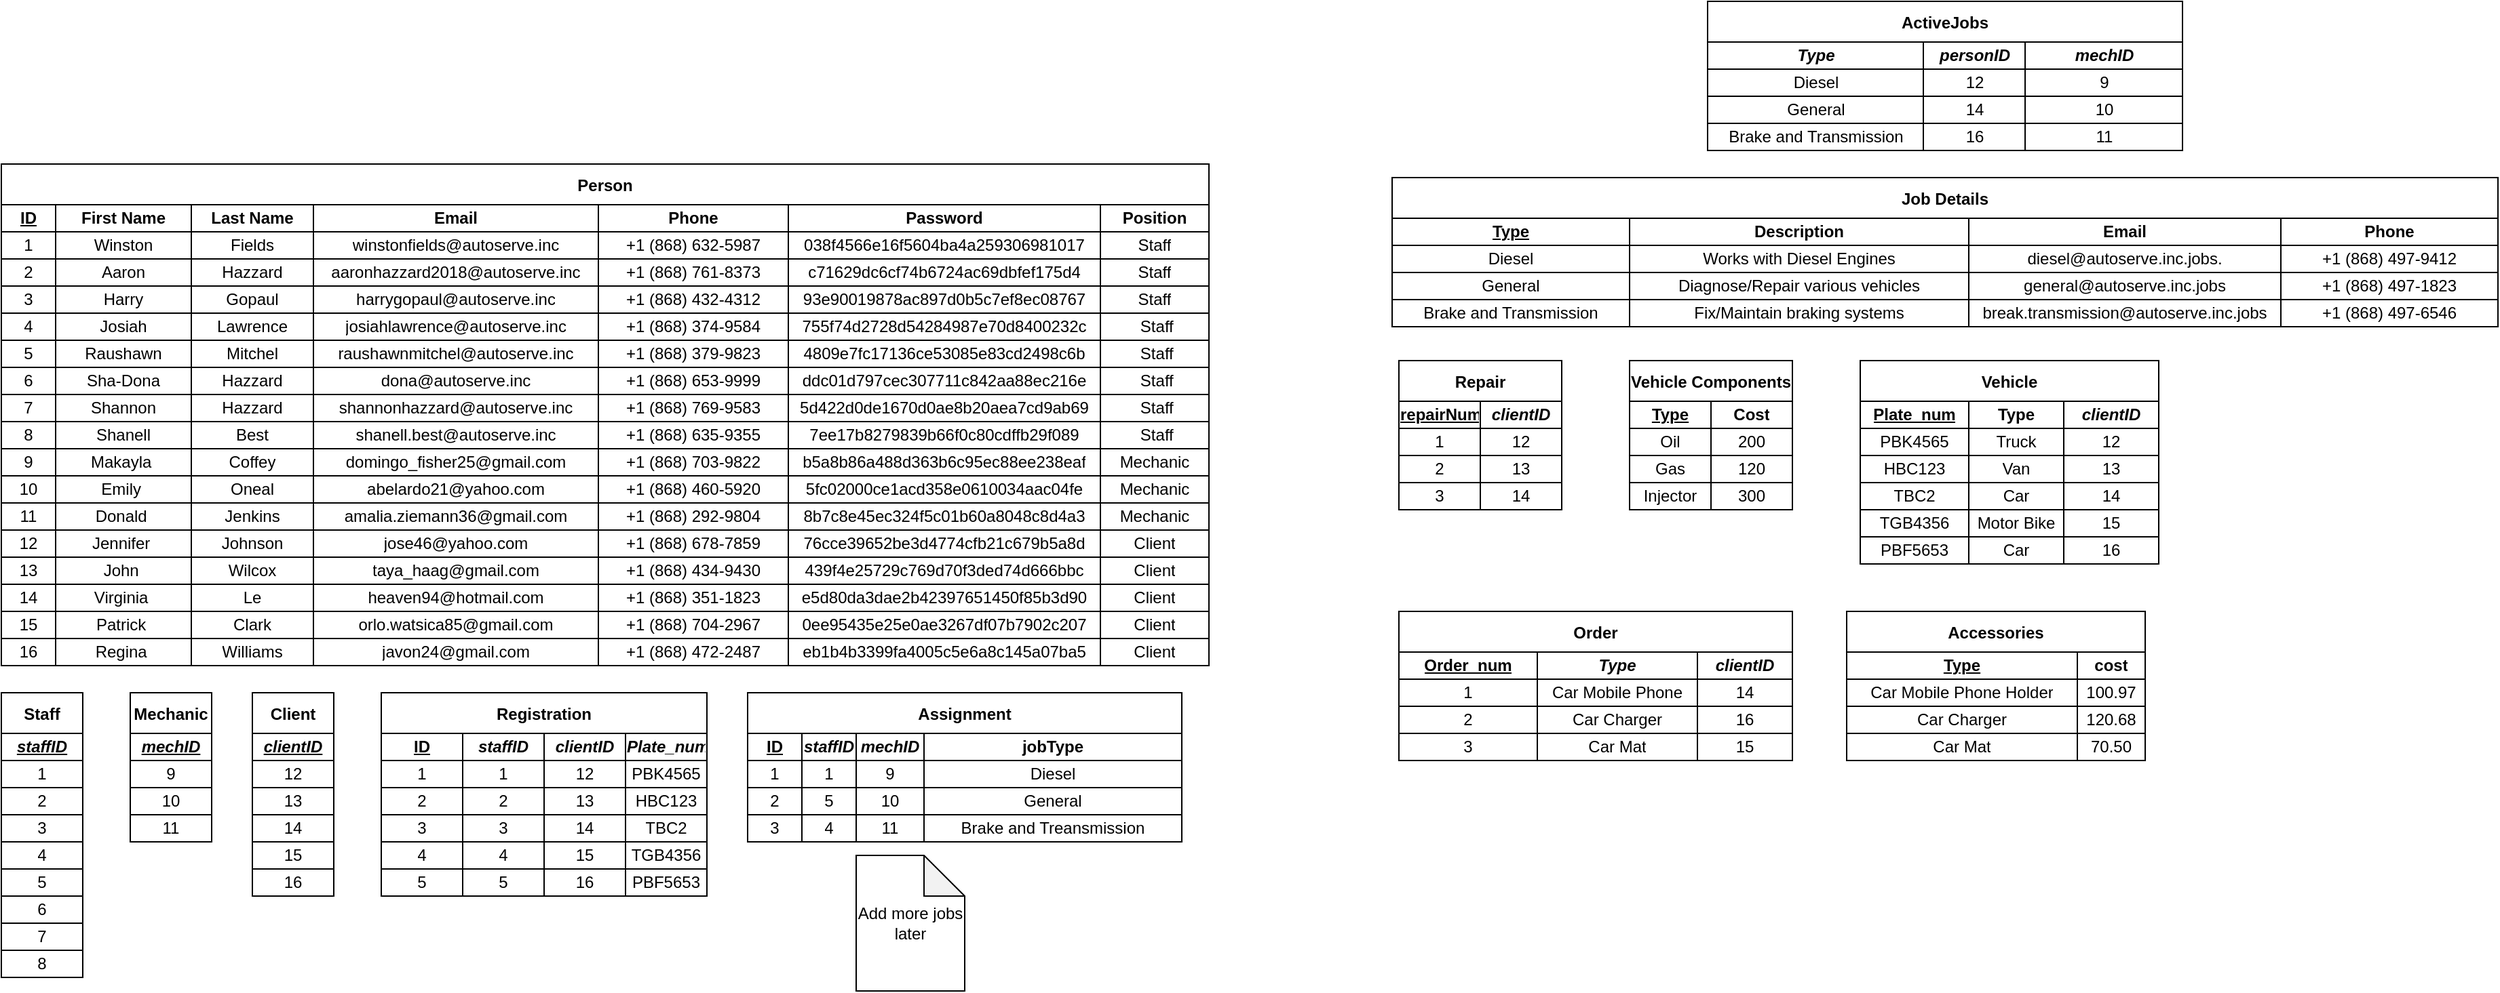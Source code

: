 <mxfile version="20.3.0" type="device"><diagram id="BUQxs3vEKDCIHXwhMjng" name="Page-1"><mxGraphModel dx="898" dy="1581" grid="1" gridSize="10" guides="1" tooltips="1" connect="1" arrows="1" fold="1" page="1" pageScale="1" pageWidth="850" pageHeight="1100" math="0" shadow="0"><root><mxCell id="0"/><mxCell id="1" parent="0"/><mxCell id="Xsrnv06snyV8c77Thri9-1" value="Person" style="shape=table;startSize=30;container=1;collapsible=0;childLayout=tableLayout;fontStyle=1;align=center;" parent="1" vertex="1"><mxGeometry x="160" y="110" width="890" height="370" as="geometry"/></mxCell><mxCell id="Xsrnv06snyV8c77Thri9-2" value="" style="shape=tableRow;horizontal=0;startSize=0;swimlaneHead=0;swimlaneBody=0;top=0;left=0;bottom=0;right=0;collapsible=0;dropTarget=0;fillColor=none;points=[[0,0.5],[1,0.5]];portConstraint=eastwest;fontStyle=1" parent="Xsrnv06snyV8c77Thri9-1" vertex="1"><mxGeometry y="30" width="890" height="20" as="geometry"/></mxCell><mxCell id="Xsrnv06snyV8c77Thri9-58" value="&lt;b&gt;ID&lt;/b&gt;" style="shape=partialRectangle;html=1;whiteSpace=wrap;connectable=0;fillColor=none;top=0;left=0;bottom=0;right=0;overflow=hidden;fontStyle=4" parent="Xsrnv06snyV8c77Thri9-2" vertex="1"><mxGeometry width="40" height="20" as="geometry"><mxRectangle width="40" height="20" as="alternateBounds"/></mxGeometry></mxCell><mxCell id="Xsrnv06snyV8c77Thri9-3" value="&lt;b&gt;First Name&lt;/b&gt;" style="shape=partialRectangle;html=1;whiteSpace=wrap;connectable=0;fillColor=none;top=0;left=0;bottom=0;right=0;overflow=hidden;" parent="Xsrnv06snyV8c77Thri9-2" vertex="1"><mxGeometry x="40" width="100" height="20" as="geometry"><mxRectangle width="100" height="20" as="alternateBounds"/></mxGeometry></mxCell><mxCell id="Xsrnv06snyV8c77Thri9-4" value="&lt;b&gt;Last Name&lt;/b&gt;" style="shape=partialRectangle;html=1;whiteSpace=wrap;connectable=0;fillColor=none;top=0;left=0;bottom=0;right=0;overflow=hidden;" parent="Xsrnv06snyV8c77Thri9-2" vertex="1"><mxGeometry x="140" width="90" height="20" as="geometry"><mxRectangle width="90" height="20" as="alternateBounds"/></mxGeometry></mxCell><mxCell id="Xsrnv06snyV8c77Thri9-5" value="&lt;b&gt;Email&lt;/b&gt;" style="shape=partialRectangle;html=1;whiteSpace=wrap;connectable=0;fillColor=none;top=0;left=0;bottom=0;right=0;overflow=hidden;" parent="Xsrnv06snyV8c77Thri9-2" vertex="1"><mxGeometry x="230" width="210" height="20" as="geometry"><mxRectangle width="210" height="20" as="alternateBounds"/></mxGeometry></mxCell><mxCell id="Xsrnv06snyV8c77Thri9-22" value="&lt;b&gt;Phone&lt;/b&gt;" style="shape=partialRectangle;html=1;whiteSpace=wrap;connectable=0;fillColor=none;top=0;left=0;bottom=0;right=0;overflow=hidden;" parent="Xsrnv06snyV8c77Thri9-2" vertex="1"><mxGeometry x="440" width="140" height="20" as="geometry"><mxRectangle width="140" height="20" as="alternateBounds"/></mxGeometry></mxCell><mxCell id="Xsrnv06snyV8c77Thri9-25" value="&lt;b&gt;Password&lt;/b&gt;" style="shape=partialRectangle;html=1;whiteSpace=wrap;connectable=0;fillColor=none;top=0;left=0;bottom=0;right=0;overflow=hidden;" parent="Xsrnv06snyV8c77Thri9-2" vertex="1"><mxGeometry x="580" width="230" height="20" as="geometry"><mxRectangle width="230" height="20" as="alternateBounds"/></mxGeometry></mxCell><mxCell id="Xsrnv06snyV8c77Thri9-199" value="&lt;b&gt;Position&lt;/b&gt;" style="shape=partialRectangle;html=1;whiteSpace=wrap;connectable=0;fillColor=none;top=0;left=0;bottom=0;right=0;overflow=hidden;" parent="Xsrnv06snyV8c77Thri9-2" vertex="1"><mxGeometry x="810" width="80" height="20" as="geometry"><mxRectangle width="80" height="20" as="alternateBounds"/></mxGeometry></mxCell><mxCell id="Xsrnv06snyV8c77Thri9-6" value="" style="shape=tableRow;horizontal=0;startSize=0;swimlaneHead=0;swimlaneBody=0;top=0;left=0;bottom=0;right=0;collapsible=0;dropTarget=0;fillColor=none;points=[[0,0.5],[1,0.5]];portConstraint=eastwest;" parent="Xsrnv06snyV8c77Thri9-1" vertex="1"><mxGeometry y="50" width="890" height="20" as="geometry"/></mxCell><mxCell id="Xsrnv06snyV8c77Thri9-59" value="1" style="shape=partialRectangle;html=1;whiteSpace=wrap;connectable=0;fillColor=none;top=0;left=0;bottom=0;right=0;overflow=hidden;" parent="Xsrnv06snyV8c77Thri9-6" vertex="1"><mxGeometry width="40" height="20" as="geometry"><mxRectangle width="40" height="20" as="alternateBounds"/></mxGeometry></mxCell><mxCell id="Xsrnv06snyV8c77Thri9-7" value="Winston" style="shape=partialRectangle;html=1;whiteSpace=wrap;connectable=0;fillColor=none;top=0;left=0;bottom=0;right=0;overflow=hidden;" parent="Xsrnv06snyV8c77Thri9-6" vertex="1"><mxGeometry x="40" width="100" height="20" as="geometry"><mxRectangle width="100" height="20" as="alternateBounds"/></mxGeometry></mxCell><mxCell id="Xsrnv06snyV8c77Thri9-8" value="Fields" style="shape=partialRectangle;html=1;whiteSpace=wrap;connectable=0;fillColor=none;top=0;left=0;bottom=0;right=0;overflow=hidden;" parent="Xsrnv06snyV8c77Thri9-6" vertex="1"><mxGeometry x="140" width="90" height="20" as="geometry"><mxRectangle width="90" height="20" as="alternateBounds"/></mxGeometry></mxCell><mxCell id="Xsrnv06snyV8c77Thri9-9" value="winstonfields@autoserve.inc" style="shape=partialRectangle;html=1;whiteSpace=wrap;connectable=0;fillColor=none;top=0;left=0;bottom=0;right=0;overflow=hidden;" parent="Xsrnv06snyV8c77Thri9-6" vertex="1"><mxGeometry x="230" width="210" height="20" as="geometry"><mxRectangle width="210" height="20" as="alternateBounds"/></mxGeometry></mxCell><mxCell id="Xsrnv06snyV8c77Thri9-23" value="+1 (868) 632-5987" style="shape=partialRectangle;html=1;whiteSpace=wrap;connectable=0;fillColor=none;top=0;left=0;bottom=0;right=0;overflow=hidden;" parent="Xsrnv06snyV8c77Thri9-6" vertex="1"><mxGeometry x="440" width="140" height="20" as="geometry"><mxRectangle width="140" height="20" as="alternateBounds"/></mxGeometry></mxCell><mxCell id="Xsrnv06snyV8c77Thri9-26" value="038f4566e16f5604ba4a259306981017" style="shape=partialRectangle;html=1;whiteSpace=wrap;connectable=0;fillColor=none;top=0;left=0;bottom=0;right=0;overflow=hidden;" parent="Xsrnv06snyV8c77Thri9-6" vertex="1"><mxGeometry x="580" width="230" height="20" as="geometry"><mxRectangle width="230" height="20" as="alternateBounds"/></mxGeometry></mxCell><mxCell id="Xsrnv06snyV8c77Thri9-200" value="Staff" style="shape=partialRectangle;html=1;whiteSpace=wrap;connectable=0;fillColor=none;top=0;left=0;bottom=0;right=0;overflow=hidden;" parent="Xsrnv06snyV8c77Thri9-6" vertex="1"><mxGeometry x="810" width="80" height="20" as="geometry"><mxRectangle width="80" height="20" as="alternateBounds"/></mxGeometry></mxCell><mxCell id="Xsrnv06snyV8c77Thri9-34" style="shape=tableRow;horizontal=0;startSize=0;swimlaneHead=0;swimlaneBody=0;top=0;left=0;bottom=0;right=0;collapsible=0;dropTarget=0;fillColor=none;points=[[0,0.5],[1,0.5]];portConstraint=eastwest;" parent="Xsrnv06snyV8c77Thri9-1" vertex="1"><mxGeometry y="70" width="890" height="20" as="geometry"/></mxCell><mxCell id="Xsrnv06snyV8c77Thri9-60" value="2" style="shape=partialRectangle;html=1;whiteSpace=wrap;connectable=0;fillColor=none;top=0;left=0;bottom=0;right=0;overflow=hidden;" parent="Xsrnv06snyV8c77Thri9-34" vertex="1"><mxGeometry width="40" height="20" as="geometry"><mxRectangle width="40" height="20" as="alternateBounds"/></mxGeometry></mxCell><mxCell id="Xsrnv06snyV8c77Thri9-35" value="Aaron" style="shape=partialRectangle;html=1;whiteSpace=wrap;connectable=0;fillColor=none;top=0;left=0;bottom=0;right=0;overflow=hidden;" parent="Xsrnv06snyV8c77Thri9-34" vertex="1"><mxGeometry x="40" width="100" height="20" as="geometry"><mxRectangle width="100" height="20" as="alternateBounds"/></mxGeometry></mxCell><mxCell id="Xsrnv06snyV8c77Thri9-36" value="Hazzard" style="shape=partialRectangle;html=1;whiteSpace=wrap;connectable=0;fillColor=none;top=0;left=0;bottom=0;right=0;overflow=hidden;" parent="Xsrnv06snyV8c77Thri9-34" vertex="1"><mxGeometry x="140" width="90" height="20" as="geometry"><mxRectangle width="90" height="20" as="alternateBounds"/></mxGeometry></mxCell><mxCell id="Xsrnv06snyV8c77Thri9-37" value="aaronhazzard2018@autoserve.inc" style="shape=partialRectangle;html=1;whiteSpace=wrap;connectable=0;fillColor=none;top=0;left=0;bottom=0;right=0;overflow=hidden;" parent="Xsrnv06snyV8c77Thri9-34" vertex="1"><mxGeometry x="230" width="210" height="20" as="geometry"><mxRectangle width="210" height="20" as="alternateBounds"/></mxGeometry></mxCell><mxCell id="Xsrnv06snyV8c77Thri9-38" value="+1 (868) 761-8373" style="shape=partialRectangle;html=1;whiteSpace=wrap;connectable=0;fillColor=none;top=0;left=0;bottom=0;right=0;overflow=hidden;" parent="Xsrnv06snyV8c77Thri9-34" vertex="1"><mxGeometry x="440" width="140" height="20" as="geometry"><mxRectangle width="140" height="20" as="alternateBounds"/></mxGeometry></mxCell><mxCell id="Xsrnv06snyV8c77Thri9-39" value="c71629dc6cf74b6724ac69dbfef175d4" style="shape=partialRectangle;html=1;whiteSpace=wrap;connectable=0;fillColor=none;top=0;left=0;bottom=0;right=0;overflow=hidden;" parent="Xsrnv06snyV8c77Thri9-34" vertex="1"><mxGeometry x="580" width="230" height="20" as="geometry"><mxRectangle width="230" height="20" as="alternateBounds"/></mxGeometry></mxCell><mxCell id="Xsrnv06snyV8c77Thri9-201" value="Staff" style="shape=partialRectangle;html=1;whiteSpace=wrap;connectable=0;fillColor=none;top=0;left=0;bottom=0;right=0;overflow=hidden;" parent="Xsrnv06snyV8c77Thri9-34" vertex="1"><mxGeometry x="810" width="80" height="20" as="geometry"><mxRectangle width="80" height="20" as="alternateBounds"/></mxGeometry></mxCell><mxCell id="j2xaiAU5IdTzlEgMhIH7-78" style="shape=tableRow;horizontal=0;startSize=0;swimlaneHead=0;swimlaneBody=0;top=0;left=0;bottom=0;right=0;collapsible=0;dropTarget=0;fillColor=none;points=[[0,0.5],[1,0.5]];portConstraint=eastwest;" vertex="1" parent="Xsrnv06snyV8c77Thri9-1"><mxGeometry y="90" width="890" height="20" as="geometry"/></mxCell><mxCell id="j2xaiAU5IdTzlEgMhIH7-79" value="3" style="shape=partialRectangle;html=1;whiteSpace=wrap;connectable=0;fillColor=none;top=0;left=0;bottom=0;right=0;overflow=hidden;" vertex="1" parent="j2xaiAU5IdTzlEgMhIH7-78"><mxGeometry width="40" height="20" as="geometry"><mxRectangle width="40" height="20" as="alternateBounds"/></mxGeometry></mxCell><mxCell id="j2xaiAU5IdTzlEgMhIH7-80" value="Harry" style="shape=partialRectangle;html=1;whiteSpace=wrap;connectable=0;fillColor=none;top=0;left=0;bottom=0;right=0;overflow=hidden;" vertex="1" parent="j2xaiAU5IdTzlEgMhIH7-78"><mxGeometry x="40" width="100" height="20" as="geometry"><mxRectangle width="100" height="20" as="alternateBounds"/></mxGeometry></mxCell><mxCell id="j2xaiAU5IdTzlEgMhIH7-81" value="Gopaul" style="shape=partialRectangle;html=1;whiteSpace=wrap;connectable=0;fillColor=none;top=0;left=0;bottom=0;right=0;overflow=hidden;" vertex="1" parent="j2xaiAU5IdTzlEgMhIH7-78"><mxGeometry x="140" width="90" height="20" as="geometry"><mxRectangle width="90" height="20" as="alternateBounds"/></mxGeometry></mxCell><mxCell id="j2xaiAU5IdTzlEgMhIH7-82" value="harrygopaul@autoserve.inc" style="shape=partialRectangle;html=1;whiteSpace=wrap;connectable=0;fillColor=none;top=0;left=0;bottom=0;right=0;overflow=hidden;" vertex="1" parent="j2xaiAU5IdTzlEgMhIH7-78"><mxGeometry x="230" width="210" height="20" as="geometry"><mxRectangle width="210" height="20" as="alternateBounds"/></mxGeometry></mxCell><mxCell id="j2xaiAU5IdTzlEgMhIH7-83" value="+1 (868) 432-4312" style="shape=partialRectangle;html=1;whiteSpace=wrap;connectable=0;fillColor=none;top=0;left=0;bottom=0;right=0;overflow=hidden;" vertex="1" parent="j2xaiAU5IdTzlEgMhIH7-78"><mxGeometry x="440" width="140" height="20" as="geometry"><mxRectangle width="140" height="20" as="alternateBounds"/></mxGeometry></mxCell><mxCell id="j2xaiAU5IdTzlEgMhIH7-84" value="93e90019878ac897d0b5c7ef8ec08767" style="shape=partialRectangle;html=1;whiteSpace=wrap;connectable=0;fillColor=none;top=0;left=0;bottom=0;right=0;overflow=hidden;" vertex="1" parent="j2xaiAU5IdTzlEgMhIH7-78"><mxGeometry x="580" width="230" height="20" as="geometry"><mxRectangle width="230" height="20" as="alternateBounds"/></mxGeometry></mxCell><mxCell id="j2xaiAU5IdTzlEgMhIH7-85" value="Staff" style="shape=partialRectangle;html=1;whiteSpace=wrap;connectable=0;fillColor=none;top=0;left=0;bottom=0;right=0;overflow=hidden;" vertex="1" parent="j2xaiAU5IdTzlEgMhIH7-78"><mxGeometry x="810" width="80" height="20" as="geometry"><mxRectangle width="80" height="20" as="alternateBounds"/></mxGeometry></mxCell><mxCell id="Xsrnv06snyV8c77Thri9-28" style="shape=tableRow;horizontal=0;startSize=0;swimlaneHead=0;swimlaneBody=0;top=0;left=0;bottom=0;right=0;collapsible=0;dropTarget=0;fillColor=none;points=[[0,0.5],[1,0.5]];portConstraint=eastwest;" parent="Xsrnv06snyV8c77Thri9-1" vertex="1"><mxGeometry y="110" width="890" height="20" as="geometry"/></mxCell><mxCell id="Xsrnv06snyV8c77Thri9-61" value="4" style="shape=partialRectangle;html=1;whiteSpace=wrap;connectable=0;fillColor=none;top=0;left=0;bottom=0;right=0;overflow=hidden;" parent="Xsrnv06snyV8c77Thri9-28" vertex="1"><mxGeometry width="40" height="20" as="geometry"><mxRectangle width="40" height="20" as="alternateBounds"/></mxGeometry></mxCell><mxCell id="Xsrnv06snyV8c77Thri9-29" value="Josiah" style="shape=partialRectangle;html=1;whiteSpace=wrap;connectable=0;fillColor=none;top=0;left=0;bottom=0;right=0;overflow=hidden;" parent="Xsrnv06snyV8c77Thri9-28" vertex="1"><mxGeometry x="40" width="100" height="20" as="geometry"><mxRectangle width="100" height="20" as="alternateBounds"/></mxGeometry></mxCell><mxCell id="Xsrnv06snyV8c77Thri9-30" value="Lawrence" style="shape=partialRectangle;html=1;whiteSpace=wrap;connectable=0;fillColor=none;top=0;left=0;bottom=0;right=0;overflow=hidden;" parent="Xsrnv06snyV8c77Thri9-28" vertex="1"><mxGeometry x="140" width="90" height="20" as="geometry"><mxRectangle width="90" height="20" as="alternateBounds"/></mxGeometry></mxCell><mxCell id="Xsrnv06snyV8c77Thri9-31" value="josiahlawrence@autoserve.inc" style="shape=partialRectangle;html=1;whiteSpace=wrap;connectable=0;fillColor=none;top=0;left=0;bottom=0;right=0;overflow=hidden;" parent="Xsrnv06snyV8c77Thri9-28" vertex="1"><mxGeometry x="230" width="210" height="20" as="geometry"><mxRectangle width="210" height="20" as="alternateBounds"/></mxGeometry></mxCell><mxCell id="Xsrnv06snyV8c77Thri9-32" value="+1 (868) 374-9584" style="shape=partialRectangle;html=1;whiteSpace=wrap;connectable=0;fillColor=none;top=0;left=0;bottom=0;right=0;overflow=hidden;" parent="Xsrnv06snyV8c77Thri9-28" vertex="1"><mxGeometry x="440" width="140" height="20" as="geometry"><mxRectangle width="140" height="20" as="alternateBounds"/></mxGeometry></mxCell><mxCell id="Xsrnv06snyV8c77Thri9-33" value="755f74d2728d54284987e70d8400232c" style="shape=partialRectangle;html=1;whiteSpace=wrap;connectable=0;fillColor=none;top=0;left=0;bottom=0;right=0;overflow=hidden;" parent="Xsrnv06snyV8c77Thri9-28" vertex="1"><mxGeometry x="580" width="230" height="20" as="geometry"><mxRectangle width="230" height="20" as="alternateBounds"/></mxGeometry></mxCell><mxCell id="Xsrnv06snyV8c77Thri9-202" value="&amp;nbsp;Staff" style="shape=partialRectangle;html=1;whiteSpace=wrap;connectable=0;fillColor=none;top=0;left=0;bottom=0;right=0;overflow=hidden;" parent="Xsrnv06snyV8c77Thri9-28" vertex="1"><mxGeometry x="810" width="80" height="20" as="geometry"><mxRectangle width="80" height="20" as="alternateBounds"/></mxGeometry></mxCell><mxCell id="Xsrnv06snyV8c77Thri9-10" value="" style="shape=tableRow;horizontal=0;startSize=0;swimlaneHead=0;swimlaneBody=0;top=0;left=0;bottom=0;right=0;collapsible=0;dropTarget=0;fillColor=none;points=[[0,0.5],[1,0.5]];portConstraint=eastwest;" parent="Xsrnv06snyV8c77Thri9-1" vertex="1"><mxGeometry y="130" width="890" height="20" as="geometry"/></mxCell><mxCell id="Xsrnv06snyV8c77Thri9-62" value="5" style="shape=partialRectangle;html=1;whiteSpace=wrap;connectable=0;fillColor=none;top=0;left=0;bottom=0;right=0;overflow=hidden;" parent="Xsrnv06snyV8c77Thri9-10" vertex="1"><mxGeometry width="40" height="20" as="geometry"><mxRectangle width="40" height="20" as="alternateBounds"/></mxGeometry></mxCell><mxCell id="Xsrnv06snyV8c77Thri9-11" value="Raushawn" style="shape=partialRectangle;html=1;whiteSpace=wrap;connectable=0;fillColor=none;top=0;left=0;bottom=0;right=0;overflow=hidden;" parent="Xsrnv06snyV8c77Thri9-10" vertex="1"><mxGeometry x="40" width="100" height="20" as="geometry"><mxRectangle width="100" height="20" as="alternateBounds"/></mxGeometry></mxCell><mxCell id="Xsrnv06snyV8c77Thri9-12" value="Mitchel" style="shape=partialRectangle;html=1;whiteSpace=wrap;connectable=0;fillColor=none;top=0;left=0;bottom=0;right=0;overflow=hidden;" parent="Xsrnv06snyV8c77Thri9-10" vertex="1"><mxGeometry x="140" width="90" height="20" as="geometry"><mxRectangle width="90" height="20" as="alternateBounds"/></mxGeometry></mxCell><mxCell id="Xsrnv06snyV8c77Thri9-13" value="raushawnmitchel@autoserve.inc" style="shape=partialRectangle;html=1;whiteSpace=wrap;connectable=0;fillColor=none;top=0;left=0;bottom=0;right=0;overflow=hidden;" parent="Xsrnv06snyV8c77Thri9-10" vertex="1"><mxGeometry x="230" width="210" height="20" as="geometry"><mxRectangle width="210" height="20" as="alternateBounds"/></mxGeometry></mxCell><mxCell id="Xsrnv06snyV8c77Thri9-24" value="+1 (868) 379-9823" style="shape=partialRectangle;html=1;whiteSpace=wrap;connectable=0;fillColor=none;top=0;left=0;bottom=0;right=0;overflow=hidden;" parent="Xsrnv06snyV8c77Thri9-10" vertex="1"><mxGeometry x="440" width="140" height="20" as="geometry"><mxRectangle width="140" height="20" as="alternateBounds"/></mxGeometry></mxCell><mxCell id="Xsrnv06snyV8c77Thri9-27" value="4809e7fc17136ce53085e83cd2498c6b" style="shape=partialRectangle;html=1;whiteSpace=wrap;connectable=0;fillColor=none;top=0;left=0;bottom=0;right=0;overflow=hidden;" parent="Xsrnv06snyV8c77Thri9-10" vertex="1"><mxGeometry x="580" width="230" height="20" as="geometry"><mxRectangle width="230" height="20" as="alternateBounds"/></mxGeometry></mxCell><mxCell id="Xsrnv06snyV8c77Thri9-203" value="&amp;nbsp;Staff" style="shape=partialRectangle;html=1;whiteSpace=wrap;connectable=0;fillColor=none;top=0;left=0;bottom=0;right=0;overflow=hidden;" parent="Xsrnv06snyV8c77Thri9-10" vertex="1"><mxGeometry x="810" width="80" height="20" as="geometry"><mxRectangle width="80" height="20" as="alternateBounds"/></mxGeometry></mxCell><mxCell id="Xsrnv06snyV8c77Thri9-40" style="shape=tableRow;horizontal=0;startSize=0;swimlaneHead=0;swimlaneBody=0;top=0;left=0;bottom=0;right=0;collapsible=0;dropTarget=0;fillColor=none;points=[[0,0.5],[1,0.5]];portConstraint=eastwest;" parent="Xsrnv06snyV8c77Thri9-1" vertex="1"><mxGeometry y="150" width="890" height="20" as="geometry"/></mxCell><mxCell id="Xsrnv06snyV8c77Thri9-63" value="6" style="shape=partialRectangle;html=1;whiteSpace=wrap;connectable=0;fillColor=none;top=0;left=0;bottom=0;right=0;overflow=hidden;" parent="Xsrnv06snyV8c77Thri9-40" vertex="1"><mxGeometry width="40" height="20" as="geometry"><mxRectangle width="40" height="20" as="alternateBounds"/></mxGeometry></mxCell><mxCell id="Xsrnv06snyV8c77Thri9-41" value="Sha-Dona" style="shape=partialRectangle;html=1;whiteSpace=wrap;connectable=0;fillColor=none;top=0;left=0;bottom=0;right=0;overflow=hidden;" parent="Xsrnv06snyV8c77Thri9-40" vertex="1"><mxGeometry x="40" width="100" height="20" as="geometry"><mxRectangle width="100" height="20" as="alternateBounds"/></mxGeometry></mxCell><mxCell id="Xsrnv06snyV8c77Thri9-42" value="Hazzard" style="shape=partialRectangle;html=1;whiteSpace=wrap;connectable=0;fillColor=none;top=0;left=0;bottom=0;right=0;overflow=hidden;" parent="Xsrnv06snyV8c77Thri9-40" vertex="1"><mxGeometry x="140" width="90" height="20" as="geometry"><mxRectangle width="90" height="20" as="alternateBounds"/></mxGeometry></mxCell><mxCell id="Xsrnv06snyV8c77Thri9-43" value="dona@autoserve.inc" style="shape=partialRectangle;html=1;whiteSpace=wrap;connectable=0;fillColor=none;top=0;left=0;bottom=0;right=0;overflow=hidden;" parent="Xsrnv06snyV8c77Thri9-40" vertex="1"><mxGeometry x="230" width="210" height="20" as="geometry"><mxRectangle width="210" height="20" as="alternateBounds"/></mxGeometry></mxCell><mxCell id="Xsrnv06snyV8c77Thri9-44" value="+1 (868) 653-9999" style="shape=partialRectangle;html=1;whiteSpace=wrap;connectable=0;fillColor=none;top=0;left=0;bottom=0;right=0;overflow=hidden;" parent="Xsrnv06snyV8c77Thri9-40" vertex="1"><mxGeometry x="440" width="140" height="20" as="geometry"><mxRectangle width="140" height="20" as="alternateBounds"/></mxGeometry></mxCell><mxCell id="Xsrnv06snyV8c77Thri9-45" value="ddc01d797cec307711c842aa88ec216e" style="shape=partialRectangle;html=1;whiteSpace=wrap;connectable=0;fillColor=none;top=0;left=0;bottom=0;right=0;overflow=hidden;" parent="Xsrnv06snyV8c77Thri9-40" vertex="1"><mxGeometry x="580" width="230" height="20" as="geometry"><mxRectangle width="230" height="20" as="alternateBounds"/></mxGeometry></mxCell><mxCell id="Xsrnv06snyV8c77Thri9-204" value="&amp;nbsp;Staff" style="shape=partialRectangle;html=1;whiteSpace=wrap;connectable=0;fillColor=none;top=0;left=0;bottom=0;right=0;overflow=hidden;" parent="Xsrnv06snyV8c77Thri9-40" vertex="1"><mxGeometry x="810" width="80" height="20" as="geometry"><mxRectangle width="80" height="20" as="alternateBounds"/></mxGeometry></mxCell><mxCell id="Xsrnv06snyV8c77Thri9-46" style="shape=tableRow;horizontal=0;startSize=0;swimlaneHead=0;swimlaneBody=0;top=0;left=0;bottom=0;right=0;collapsible=0;dropTarget=0;fillColor=none;points=[[0,0.5],[1,0.5]];portConstraint=eastwest;" parent="Xsrnv06snyV8c77Thri9-1" vertex="1"><mxGeometry y="170" width="890" height="20" as="geometry"/></mxCell><mxCell id="Xsrnv06snyV8c77Thri9-64" value="7" style="shape=partialRectangle;html=1;whiteSpace=wrap;connectable=0;fillColor=none;top=0;left=0;bottom=0;right=0;overflow=hidden;" parent="Xsrnv06snyV8c77Thri9-46" vertex="1"><mxGeometry width="40" height="20" as="geometry"><mxRectangle width="40" height="20" as="alternateBounds"/></mxGeometry></mxCell><mxCell id="Xsrnv06snyV8c77Thri9-47" value="Shannon" style="shape=partialRectangle;html=1;whiteSpace=wrap;connectable=0;fillColor=none;top=0;left=0;bottom=0;right=0;overflow=hidden;" parent="Xsrnv06snyV8c77Thri9-46" vertex="1"><mxGeometry x="40" width="100" height="20" as="geometry"><mxRectangle width="100" height="20" as="alternateBounds"/></mxGeometry></mxCell><mxCell id="Xsrnv06snyV8c77Thri9-48" value="Hazzard" style="shape=partialRectangle;html=1;whiteSpace=wrap;connectable=0;fillColor=none;top=0;left=0;bottom=0;right=0;overflow=hidden;" parent="Xsrnv06snyV8c77Thri9-46" vertex="1"><mxGeometry x="140" width="90" height="20" as="geometry"><mxRectangle width="90" height="20" as="alternateBounds"/></mxGeometry></mxCell><mxCell id="Xsrnv06snyV8c77Thri9-49" value="shannonhazzard@autoserve.inc" style="shape=partialRectangle;html=1;whiteSpace=wrap;connectable=0;fillColor=none;top=0;left=0;bottom=0;right=0;overflow=hidden;" parent="Xsrnv06snyV8c77Thri9-46" vertex="1"><mxGeometry x="230" width="210" height="20" as="geometry"><mxRectangle width="210" height="20" as="alternateBounds"/></mxGeometry></mxCell><mxCell id="Xsrnv06snyV8c77Thri9-50" value="+1 (868) 769-9583" style="shape=partialRectangle;html=1;whiteSpace=wrap;connectable=0;fillColor=none;top=0;left=0;bottom=0;right=0;overflow=hidden;" parent="Xsrnv06snyV8c77Thri9-46" vertex="1"><mxGeometry x="440" width="140" height="20" as="geometry"><mxRectangle width="140" height="20" as="alternateBounds"/></mxGeometry></mxCell><mxCell id="Xsrnv06snyV8c77Thri9-51" value="5d422d0de1670d0ae8b20aea7cd9ab69" style="shape=partialRectangle;html=1;whiteSpace=wrap;connectable=0;fillColor=none;top=0;left=0;bottom=0;right=0;overflow=hidden;" parent="Xsrnv06snyV8c77Thri9-46" vertex="1"><mxGeometry x="580" width="230" height="20" as="geometry"><mxRectangle width="230" height="20" as="alternateBounds"/></mxGeometry></mxCell><mxCell id="Xsrnv06snyV8c77Thri9-205" value="&amp;nbsp;Staff" style="shape=partialRectangle;html=1;whiteSpace=wrap;connectable=0;fillColor=none;top=0;left=0;bottom=0;right=0;overflow=hidden;" parent="Xsrnv06snyV8c77Thri9-46" vertex="1"><mxGeometry x="810" width="80" height="20" as="geometry"><mxRectangle width="80" height="20" as="alternateBounds"/></mxGeometry></mxCell><mxCell id="Xsrnv06snyV8c77Thri9-52" style="shape=tableRow;horizontal=0;startSize=0;swimlaneHead=0;swimlaneBody=0;top=0;left=0;bottom=0;right=0;collapsible=0;dropTarget=0;fillColor=none;points=[[0,0.5],[1,0.5]];portConstraint=eastwest;" parent="Xsrnv06snyV8c77Thri9-1" vertex="1"><mxGeometry y="190" width="890" height="20" as="geometry"/></mxCell><mxCell id="Xsrnv06snyV8c77Thri9-65" value="8" style="shape=partialRectangle;html=1;whiteSpace=wrap;connectable=0;fillColor=none;top=0;left=0;bottom=0;right=0;overflow=hidden;" parent="Xsrnv06snyV8c77Thri9-52" vertex="1"><mxGeometry width="40" height="20" as="geometry"><mxRectangle width="40" height="20" as="alternateBounds"/></mxGeometry></mxCell><mxCell id="Xsrnv06snyV8c77Thri9-53" value="Shanell" style="shape=partialRectangle;html=1;whiteSpace=wrap;connectable=0;fillColor=none;top=0;left=0;bottom=0;right=0;overflow=hidden;" parent="Xsrnv06snyV8c77Thri9-52" vertex="1"><mxGeometry x="40" width="100" height="20" as="geometry"><mxRectangle width="100" height="20" as="alternateBounds"/></mxGeometry></mxCell><mxCell id="Xsrnv06snyV8c77Thri9-54" value="Best" style="shape=partialRectangle;html=1;whiteSpace=wrap;connectable=0;fillColor=none;top=0;left=0;bottom=0;right=0;overflow=hidden;" parent="Xsrnv06snyV8c77Thri9-52" vertex="1"><mxGeometry x="140" width="90" height="20" as="geometry"><mxRectangle width="90" height="20" as="alternateBounds"/></mxGeometry></mxCell><mxCell id="Xsrnv06snyV8c77Thri9-55" value="shanell.best@autoserve.inc" style="shape=partialRectangle;html=1;whiteSpace=wrap;connectable=0;fillColor=none;top=0;left=0;bottom=0;right=0;overflow=hidden;" parent="Xsrnv06snyV8c77Thri9-52" vertex="1"><mxGeometry x="230" width="210" height="20" as="geometry"><mxRectangle width="210" height="20" as="alternateBounds"/></mxGeometry></mxCell><mxCell id="Xsrnv06snyV8c77Thri9-56" value="+1 (868) 635-9355" style="shape=partialRectangle;html=1;whiteSpace=wrap;connectable=0;fillColor=none;top=0;left=0;bottom=0;right=0;overflow=hidden;" parent="Xsrnv06snyV8c77Thri9-52" vertex="1"><mxGeometry x="440" width="140" height="20" as="geometry"><mxRectangle width="140" height="20" as="alternateBounds"/></mxGeometry></mxCell><mxCell id="Xsrnv06snyV8c77Thri9-57" value="7ee17b8279839b66f0c80cdffb29f089" style="shape=partialRectangle;html=1;whiteSpace=wrap;connectable=0;fillColor=none;top=0;left=0;bottom=0;right=0;overflow=hidden;" parent="Xsrnv06snyV8c77Thri9-52" vertex="1"><mxGeometry x="580" width="230" height="20" as="geometry"><mxRectangle width="230" height="20" as="alternateBounds"/></mxGeometry></mxCell><mxCell id="Xsrnv06snyV8c77Thri9-206" value="&amp;nbsp;Staff" style="shape=partialRectangle;html=1;whiteSpace=wrap;connectable=0;fillColor=none;top=0;left=0;bottom=0;right=0;overflow=hidden;" parent="Xsrnv06snyV8c77Thri9-52" vertex="1"><mxGeometry x="810" width="80" height="20" as="geometry"><mxRectangle width="80" height="20" as="alternateBounds"/></mxGeometry></mxCell><mxCell id="Xsrnv06snyV8c77Thri9-97" style="shape=tableRow;horizontal=0;startSize=0;swimlaneHead=0;swimlaneBody=0;top=0;left=0;bottom=0;right=0;collapsible=0;dropTarget=0;fillColor=none;points=[[0,0.5],[1,0.5]];portConstraint=eastwest;" parent="Xsrnv06snyV8c77Thri9-1" vertex="1"><mxGeometry y="210" width="890" height="20" as="geometry"/></mxCell><mxCell id="Xsrnv06snyV8c77Thri9-98" value="9" style="shape=partialRectangle;html=1;whiteSpace=wrap;connectable=0;fillColor=none;top=0;left=0;bottom=0;right=0;overflow=hidden;" parent="Xsrnv06snyV8c77Thri9-97" vertex="1"><mxGeometry width="40" height="20" as="geometry"><mxRectangle width="40" height="20" as="alternateBounds"/></mxGeometry></mxCell><mxCell id="Xsrnv06snyV8c77Thri9-99" value="Makayla&amp;nbsp;" style="shape=partialRectangle;html=1;whiteSpace=wrap;connectable=0;fillColor=none;top=0;left=0;bottom=0;right=0;overflow=hidden;" parent="Xsrnv06snyV8c77Thri9-97" vertex="1"><mxGeometry x="40" width="100" height="20" as="geometry"><mxRectangle width="100" height="20" as="alternateBounds"/></mxGeometry></mxCell><mxCell id="Xsrnv06snyV8c77Thri9-100" value="Coffey" style="shape=partialRectangle;html=1;whiteSpace=wrap;connectable=0;fillColor=none;top=0;left=0;bottom=0;right=0;overflow=hidden;" parent="Xsrnv06snyV8c77Thri9-97" vertex="1"><mxGeometry x="140" width="90" height="20" as="geometry"><mxRectangle width="90" height="20" as="alternateBounds"/></mxGeometry></mxCell><mxCell id="Xsrnv06snyV8c77Thri9-101" value="domingo_fisher25@gmail.com" style="shape=partialRectangle;html=1;whiteSpace=wrap;connectable=0;fillColor=none;top=0;left=0;bottom=0;right=0;overflow=hidden;" parent="Xsrnv06snyV8c77Thri9-97" vertex="1"><mxGeometry x="230" width="210" height="20" as="geometry"><mxRectangle width="210" height="20" as="alternateBounds"/></mxGeometry></mxCell><mxCell id="Xsrnv06snyV8c77Thri9-102" value="&lt;div&gt;+1 (868) 703-9822&lt;/div&gt;" style="shape=partialRectangle;html=1;whiteSpace=wrap;connectable=0;fillColor=none;top=0;left=0;bottom=0;right=0;overflow=hidden;" parent="Xsrnv06snyV8c77Thri9-97" vertex="1"><mxGeometry x="440" width="140" height="20" as="geometry"><mxRectangle width="140" height="20" as="alternateBounds"/></mxGeometry></mxCell><mxCell id="Xsrnv06snyV8c77Thri9-103" value="&lt;div&gt;b5a8b86a488d363b6c95ec88ee238eaf&lt;/div&gt;" style="shape=partialRectangle;html=1;whiteSpace=wrap;connectable=0;fillColor=none;top=0;left=0;bottom=0;right=0;overflow=hidden;" parent="Xsrnv06snyV8c77Thri9-97" vertex="1"><mxGeometry x="580" width="230" height="20" as="geometry"><mxRectangle width="230" height="20" as="alternateBounds"/></mxGeometry></mxCell><mxCell id="Xsrnv06snyV8c77Thri9-207" value="Mechanic" style="shape=partialRectangle;html=1;whiteSpace=wrap;connectable=0;fillColor=none;top=0;left=0;bottom=0;right=0;overflow=hidden;" parent="Xsrnv06snyV8c77Thri9-97" vertex="1"><mxGeometry x="810" width="80" height="20" as="geometry"><mxRectangle width="80" height="20" as="alternateBounds"/></mxGeometry></mxCell><mxCell id="Xsrnv06snyV8c77Thri9-127" style="shape=tableRow;horizontal=0;startSize=0;swimlaneHead=0;swimlaneBody=0;top=0;left=0;bottom=0;right=0;collapsible=0;dropTarget=0;fillColor=none;points=[[0,0.5],[1,0.5]];portConstraint=eastwest;" parent="Xsrnv06snyV8c77Thri9-1" vertex="1"><mxGeometry y="230" width="890" height="20" as="geometry"/></mxCell><mxCell id="Xsrnv06snyV8c77Thri9-128" value="10" style="shape=partialRectangle;html=1;whiteSpace=wrap;connectable=0;fillColor=none;top=0;left=0;bottom=0;right=0;overflow=hidden;" parent="Xsrnv06snyV8c77Thri9-127" vertex="1"><mxGeometry width="40" height="20" as="geometry"><mxRectangle width="40" height="20" as="alternateBounds"/></mxGeometry></mxCell><mxCell id="Xsrnv06snyV8c77Thri9-129" value="Emily&amp;nbsp;" style="shape=partialRectangle;html=1;whiteSpace=wrap;connectable=0;fillColor=none;top=0;left=0;bottom=0;right=0;overflow=hidden;" parent="Xsrnv06snyV8c77Thri9-127" vertex="1"><mxGeometry x="40" width="100" height="20" as="geometry"><mxRectangle width="100" height="20" as="alternateBounds"/></mxGeometry></mxCell><mxCell id="Xsrnv06snyV8c77Thri9-130" value="Oneal" style="shape=partialRectangle;html=1;whiteSpace=wrap;connectable=0;fillColor=none;top=0;left=0;bottom=0;right=0;overflow=hidden;" parent="Xsrnv06snyV8c77Thri9-127" vertex="1"><mxGeometry x="140" width="90" height="20" as="geometry"><mxRectangle width="90" height="20" as="alternateBounds"/></mxGeometry></mxCell><mxCell id="Xsrnv06snyV8c77Thri9-131" value="abelardo21@yahoo.com" style="shape=partialRectangle;html=1;whiteSpace=wrap;connectable=0;fillColor=none;top=0;left=0;bottom=0;right=0;overflow=hidden;" parent="Xsrnv06snyV8c77Thri9-127" vertex="1"><mxGeometry x="230" width="210" height="20" as="geometry"><mxRectangle width="210" height="20" as="alternateBounds"/></mxGeometry></mxCell><mxCell id="Xsrnv06snyV8c77Thri9-132" value="&lt;div&gt;+1 (868) 460-5920&lt;/div&gt;" style="shape=partialRectangle;html=1;whiteSpace=wrap;connectable=0;fillColor=none;top=0;left=0;bottom=0;right=0;overflow=hidden;" parent="Xsrnv06snyV8c77Thri9-127" vertex="1"><mxGeometry x="440" width="140" height="20" as="geometry"><mxRectangle width="140" height="20" as="alternateBounds"/></mxGeometry></mxCell><mxCell id="Xsrnv06snyV8c77Thri9-133" value="&lt;div&gt;5fc02000ce1acd358e0610034aac04fe&lt;/div&gt;" style="shape=partialRectangle;html=1;whiteSpace=wrap;connectable=0;fillColor=none;top=0;left=0;bottom=0;right=0;overflow=hidden;" parent="Xsrnv06snyV8c77Thri9-127" vertex="1"><mxGeometry x="580" width="230" height="20" as="geometry"><mxRectangle width="230" height="20" as="alternateBounds"/></mxGeometry></mxCell><mxCell id="Xsrnv06snyV8c77Thri9-208" value="Mechanic" style="shape=partialRectangle;html=1;whiteSpace=wrap;connectable=0;fillColor=none;top=0;left=0;bottom=0;right=0;overflow=hidden;" parent="Xsrnv06snyV8c77Thri9-127" vertex="1"><mxGeometry x="810" width="80" height="20" as="geometry"><mxRectangle width="80" height="20" as="alternateBounds"/></mxGeometry></mxCell><mxCell id="Xsrnv06snyV8c77Thri9-134" style="shape=tableRow;horizontal=0;startSize=0;swimlaneHead=0;swimlaneBody=0;top=0;left=0;bottom=0;right=0;collapsible=0;dropTarget=0;fillColor=none;points=[[0,0.5],[1,0.5]];portConstraint=eastwest;" parent="Xsrnv06snyV8c77Thri9-1" vertex="1"><mxGeometry y="250" width="890" height="20" as="geometry"/></mxCell><mxCell id="Xsrnv06snyV8c77Thri9-135" value="11" style="shape=partialRectangle;html=1;whiteSpace=wrap;connectable=0;fillColor=none;top=0;left=0;bottom=0;right=0;overflow=hidden;" parent="Xsrnv06snyV8c77Thri9-134" vertex="1"><mxGeometry width="40" height="20" as="geometry"><mxRectangle width="40" height="20" as="alternateBounds"/></mxGeometry></mxCell><mxCell id="Xsrnv06snyV8c77Thri9-136" value="Donald&amp;nbsp;" style="shape=partialRectangle;html=1;whiteSpace=wrap;connectable=0;fillColor=none;top=0;left=0;bottom=0;right=0;overflow=hidden;" parent="Xsrnv06snyV8c77Thri9-134" vertex="1"><mxGeometry x="40" width="100" height="20" as="geometry"><mxRectangle width="100" height="20" as="alternateBounds"/></mxGeometry></mxCell><mxCell id="Xsrnv06snyV8c77Thri9-137" value="Jenkins" style="shape=partialRectangle;html=1;whiteSpace=wrap;connectable=0;fillColor=none;top=0;left=0;bottom=0;right=0;overflow=hidden;" parent="Xsrnv06snyV8c77Thri9-134" vertex="1"><mxGeometry x="140" width="90" height="20" as="geometry"><mxRectangle width="90" height="20" as="alternateBounds"/></mxGeometry></mxCell><mxCell id="Xsrnv06snyV8c77Thri9-138" value="amalia.ziemann36@gmail.com" style="shape=partialRectangle;html=1;whiteSpace=wrap;connectable=0;fillColor=none;top=0;left=0;bottom=0;right=0;overflow=hidden;" parent="Xsrnv06snyV8c77Thri9-134" vertex="1"><mxGeometry x="230" width="210" height="20" as="geometry"><mxRectangle width="210" height="20" as="alternateBounds"/></mxGeometry></mxCell><mxCell id="Xsrnv06snyV8c77Thri9-139" value="&lt;div&gt;+1 (868) 292-9804&lt;/div&gt;" style="shape=partialRectangle;html=1;whiteSpace=wrap;connectable=0;fillColor=none;top=0;left=0;bottom=0;right=0;overflow=hidden;" parent="Xsrnv06snyV8c77Thri9-134" vertex="1"><mxGeometry x="440" width="140" height="20" as="geometry"><mxRectangle width="140" height="20" as="alternateBounds"/></mxGeometry></mxCell><mxCell id="Xsrnv06snyV8c77Thri9-140" value="&lt;div&gt;8b7c8e45ec324f5c01b60a8048c8d4a3&lt;/div&gt;" style="shape=partialRectangle;html=1;whiteSpace=wrap;connectable=0;fillColor=none;top=0;left=0;bottom=0;right=0;overflow=hidden;" parent="Xsrnv06snyV8c77Thri9-134" vertex="1"><mxGeometry x="580" width="230" height="20" as="geometry"><mxRectangle width="230" height="20" as="alternateBounds"/></mxGeometry></mxCell><mxCell id="Xsrnv06snyV8c77Thri9-209" value="Mechanic" style="shape=partialRectangle;html=1;whiteSpace=wrap;connectable=0;fillColor=none;top=0;left=0;bottom=0;right=0;overflow=hidden;" parent="Xsrnv06snyV8c77Thri9-134" vertex="1"><mxGeometry x="810" width="80" height="20" as="geometry"><mxRectangle width="80" height="20" as="alternateBounds"/></mxGeometry></mxCell><mxCell id="Xsrnv06snyV8c77Thri9-141" style="shape=tableRow;horizontal=0;startSize=0;swimlaneHead=0;swimlaneBody=0;top=0;left=0;bottom=0;right=0;collapsible=0;dropTarget=0;fillColor=none;points=[[0,0.5],[1,0.5]];portConstraint=eastwest;" parent="Xsrnv06snyV8c77Thri9-1" vertex="1"><mxGeometry y="270" width="890" height="20" as="geometry"/></mxCell><mxCell id="Xsrnv06snyV8c77Thri9-142" value="12" style="shape=partialRectangle;html=1;whiteSpace=wrap;connectable=0;fillColor=none;top=0;left=0;bottom=0;right=0;overflow=hidden;" parent="Xsrnv06snyV8c77Thri9-141" vertex="1"><mxGeometry width="40" height="20" as="geometry"><mxRectangle width="40" height="20" as="alternateBounds"/></mxGeometry></mxCell><mxCell id="Xsrnv06snyV8c77Thri9-143" value="Jennifer&amp;nbsp;" style="shape=partialRectangle;html=1;whiteSpace=wrap;connectable=0;fillColor=none;top=0;left=0;bottom=0;right=0;overflow=hidden;" parent="Xsrnv06snyV8c77Thri9-141" vertex="1"><mxGeometry x="40" width="100" height="20" as="geometry"><mxRectangle width="100" height="20" as="alternateBounds"/></mxGeometry></mxCell><mxCell id="Xsrnv06snyV8c77Thri9-144" value="Johnson" style="shape=partialRectangle;html=1;whiteSpace=wrap;connectable=0;fillColor=none;top=0;left=0;bottom=0;right=0;overflow=hidden;" parent="Xsrnv06snyV8c77Thri9-141" vertex="1"><mxGeometry x="140" width="90" height="20" as="geometry"><mxRectangle width="90" height="20" as="alternateBounds"/></mxGeometry></mxCell><mxCell id="Xsrnv06snyV8c77Thri9-145" value="jose46@yahoo.com" style="shape=partialRectangle;html=1;whiteSpace=wrap;connectable=0;fillColor=none;top=0;left=0;bottom=0;right=0;overflow=hidden;" parent="Xsrnv06snyV8c77Thri9-141" vertex="1"><mxGeometry x="230" width="210" height="20" as="geometry"><mxRectangle width="210" height="20" as="alternateBounds"/></mxGeometry></mxCell><mxCell id="Xsrnv06snyV8c77Thri9-146" value="&lt;div&gt;+1 (868) 678-7859&lt;/div&gt;" style="shape=partialRectangle;html=1;whiteSpace=wrap;connectable=0;fillColor=none;top=0;left=0;bottom=0;right=0;overflow=hidden;" parent="Xsrnv06snyV8c77Thri9-141" vertex="1"><mxGeometry x="440" width="140" height="20" as="geometry"><mxRectangle width="140" height="20" as="alternateBounds"/></mxGeometry></mxCell><mxCell id="Xsrnv06snyV8c77Thri9-147" value="76cce39652be3d4774cfb21c679b5a8d" style="shape=partialRectangle;html=1;whiteSpace=wrap;connectable=0;fillColor=none;top=0;left=0;bottom=0;right=0;overflow=hidden;" parent="Xsrnv06snyV8c77Thri9-141" vertex="1"><mxGeometry x="580" width="230" height="20" as="geometry"><mxRectangle width="230" height="20" as="alternateBounds"/></mxGeometry></mxCell><mxCell id="Xsrnv06snyV8c77Thri9-210" value="Client" style="shape=partialRectangle;html=1;whiteSpace=wrap;connectable=0;fillColor=none;top=0;left=0;bottom=0;right=0;overflow=hidden;" parent="Xsrnv06snyV8c77Thri9-141" vertex="1"><mxGeometry x="810" width="80" height="20" as="geometry"><mxRectangle width="80" height="20" as="alternateBounds"/></mxGeometry></mxCell><mxCell id="Xsrnv06snyV8c77Thri9-148" style="shape=tableRow;horizontal=0;startSize=0;swimlaneHead=0;swimlaneBody=0;top=0;left=0;bottom=0;right=0;collapsible=0;dropTarget=0;fillColor=none;points=[[0,0.5],[1,0.5]];portConstraint=eastwest;" parent="Xsrnv06snyV8c77Thri9-1" vertex="1"><mxGeometry y="290" width="890" height="20" as="geometry"/></mxCell><mxCell id="Xsrnv06snyV8c77Thri9-149" value="13" style="shape=partialRectangle;html=1;whiteSpace=wrap;connectable=0;fillColor=none;top=0;left=0;bottom=0;right=0;overflow=hidden;" parent="Xsrnv06snyV8c77Thri9-148" vertex="1"><mxGeometry width="40" height="20" as="geometry"><mxRectangle width="40" height="20" as="alternateBounds"/></mxGeometry></mxCell><mxCell id="Xsrnv06snyV8c77Thri9-150" value="John&amp;nbsp;" style="shape=partialRectangle;html=1;whiteSpace=wrap;connectable=0;fillColor=none;top=0;left=0;bottom=0;right=0;overflow=hidden;" parent="Xsrnv06snyV8c77Thri9-148" vertex="1"><mxGeometry x="40" width="100" height="20" as="geometry"><mxRectangle width="100" height="20" as="alternateBounds"/></mxGeometry></mxCell><mxCell id="Xsrnv06snyV8c77Thri9-151" value="Wilcox" style="shape=partialRectangle;html=1;whiteSpace=wrap;connectable=0;fillColor=none;top=0;left=0;bottom=0;right=0;overflow=hidden;" parent="Xsrnv06snyV8c77Thri9-148" vertex="1"><mxGeometry x="140" width="90" height="20" as="geometry"><mxRectangle width="90" height="20" as="alternateBounds"/></mxGeometry></mxCell><mxCell id="Xsrnv06snyV8c77Thri9-152" value="taya_haag@gmail.com" style="shape=partialRectangle;html=1;whiteSpace=wrap;connectable=0;fillColor=none;top=0;left=0;bottom=0;right=0;overflow=hidden;" parent="Xsrnv06snyV8c77Thri9-148" vertex="1"><mxGeometry x="230" width="210" height="20" as="geometry"><mxRectangle width="210" height="20" as="alternateBounds"/></mxGeometry></mxCell><mxCell id="Xsrnv06snyV8c77Thri9-153" value="&lt;div&gt;+1 (868) 434-9430&lt;/div&gt;" style="shape=partialRectangle;html=1;whiteSpace=wrap;connectable=0;fillColor=none;top=0;left=0;bottom=0;right=0;overflow=hidden;" parent="Xsrnv06snyV8c77Thri9-148" vertex="1"><mxGeometry x="440" width="140" height="20" as="geometry"><mxRectangle width="140" height="20" as="alternateBounds"/></mxGeometry></mxCell><mxCell id="Xsrnv06snyV8c77Thri9-154" value="&lt;div&gt;439f4e25729c769d70f3ded74d666bbc&lt;/div&gt;" style="shape=partialRectangle;html=1;whiteSpace=wrap;connectable=0;fillColor=none;top=0;left=0;bottom=0;right=0;overflow=hidden;" parent="Xsrnv06snyV8c77Thri9-148" vertex="1"><mxGeometry x="580" width="230" height="20" as="geometry"><mxRectangle width="230" height="20" as="alternateBounds"/></mxGeometry></mxCell><mxCell id="Xsrnv06snyV8c77Thri9-211" value="Client" style="shape=partialRectangle;html=1;whiteSpace=wrap;connectable=0;fillColor=none;top=0;left=0;bottom=0;right=0;overflow=hidden;" parent="Xsrnv06snyV8c77Thri9-148" vertex="1"><mxGeometry x="810" width="80" height="20" as="geometry"><mxRectangle width="80" height="20" as="alternateBounds"/></mxGeometry></mxCell><mxCell id="Xsrnv06snyV8c77Thri9-155" style="shape=tableRow;horizontal=0;startSize=0;swimlaneHead=0;swimlaneBody=0;top=0;left=0;bottom=0;right=0;collapsible=0;dropTarget=0;fillColor=none;points=[[0,0.5],[1,0.5]];portConstraint=eastwest;" parent="Xsrnv06snyV8c77Thri9-1" vertex="1"><mxGeometry y="310" width="890" height="20" as="geometry"/></mxCell><mxCell id="Xsrnv06snyV8c77Thri9-156" value="14" style="shape=partialRectangle;html=1;whiteSpace=wrap;connectable=0;fillColor=none;top=0;left=0;bottom=0;right=0;overflow=hidden;" parent="Xsrnv06snyV8c77Thri9-155" vertex="1"><mxGeometry width="40" height="20" as="geometry"><mxRectangle width="40" height="20" as="alternateBounds"/></mxGeometry></mxCell><mxCell id="Xsrnv06snyV8c77Thri9-157" value="Virginia&amp;nbsp;" style="shape=partialRectangle;html=1;whiteSpace=wrap;connectable=0;fillColor=none;top=0;left=0;bottom=0;right=0;overflow=hidden;" parent="Xsrnv06snyV8c77Thri9-155" vertex="1"><mxGeometry x="40" width="100" height="20" as="geometry"><mxRectangle width="100" height="20" as="alternateBounds"/></mxGeometry></mxCell><mxCell id="Xsrnv06snyV8c77Thri9-158" value="Le" style="shape=partialRectangle;html=1;whiteSpace=wrap;connectable=0;fillColor=none;top=0;left=0;bottom=0;right=0;overflow=hidden;" parent="Xsrnv06snyV8c77Thri9-155" vertex="1"><mxGeometry x="140" width="90" height="20" as="geometry"><mxRectangle width="90" height="20" as="alternateBounds"/></mxGeometry></mxCell><mxCell id="Xsrnv06snyV8c77Thri9-159" value="heaven94@hotmail.com" style="shape=partialRectangle;html=1;whiteSpace=wrap;connectable=0;fillColor=none;top=0;left=0;bottom=0;right=0;overflow=hidden;" parent="Xsrnv06snyV8c77Thri9-155" vertex="1"><mxGeometry x="230" width="210" height="20" as="geometry"><mxRectangle width="210" height="20" as="alternateBounds"/></mxGeometry></mxCell><mxCell id="Xsrnv06snyV8c77Thri9-160" value="&lt;div&gt;+1 (868) 351-1823&lt;/div&gt;" style="shape=partialRectangle;html=1;whiteSpace=wrap;connectable=0;fillColor=none;top=0;left=0;bottom=0;right=0;overflow=hidden;" parent="Xsrnv06snyV8c77Thri9-155" vertex="1"><mxGeometry x="440" width="140" height="20" as="geometry"><mxRectangle width="140" height="20" as="alternateBounds"/></mxGeometry></mxCell><mxCell id="Xsrnv06snyV8c77Thri9-161" value="e5d80da3dae2b42397651450f85b3d90" style="shape=partialRectangle;html=1;whiteSpace=wrap;connectable=0;fillColor=none;top=0;left=0;bottom=0;right=0;overflow=hidden;" parent="Xsrnv06snyV8c77Thri9-155" vertex="1"><mxGeometry x="580" width="230" height="20" as="geometry"><mxRectangle width="230" height="20" as="alternateBounds"/></mxGeometry></mxCell><mxCell id="Xsrnv06snyV8c77Thri9-212" value="Client" style="shape=partialRectangle;html=1;whiteSpace=wrap;connectable=0;fillColor=none;top=0;left=0;bottom=0;right=0;overflow=hidden;" parent="Xsrnv06snyV8c77Thri9-155" vertex="1"><mxGeometry x="810" width="80" height="20" as="geometry"><mxRectangle width="80" height="20" as="alternateBounds"/></mxGeometry></mxCell><mxCell id="Xsrnv06snyV8c77Thri9-162" style="shape=tableRow;horizontal=0;startSize=0;swimlaneHead=0;swimlaneBody=0;top=0;left=0;bottom=0;right=0;collapsible=0;dropTarget=0;fillColor=none;points=[[0,0.5],[1,0.5]];portConstraint=eastwest;" parent="Xsrnv06snyV8c77Thri9-1" vertex="1"><mxGeometry y="330" width="890" height="20" as="geometry"/></mxCell><mxCell id="Xsrnv06snyV8c77Thri9-163" value="15" style="shape=partialRectangle;html=1;whiteSpace=wrap;connectable=0;fillColor=none;top=0;left=0;bottom=0;right=0;overflow=hidden;" parent="Xsrnv06snyV8c77Thri9-162" vertex="1"><mxGeometry width="40" height="20" as="geometry"><mxRectangle width="40" height="20" as="alternateBounds"/></mxGeometry></mxCell><mxCell id="Xsrnv06snyV8c77Thri9-164" value="Patrick&amp;nbsp;" style="shape=partialRectangle;html=1;whiteSpace=wrap;connectable=0;fillColor=none;top=0;left=0;bottom=0;right=0;overflow=hidden;" parent="Xsrnv06snyV8c77Thri9-162" vertex="1"><mxGeometry x="40" width="100" height="20" as="geometry"><mxRectangle width="100" height="20" as="alternateBounds"/></mxGeometry></mxCell><mxCell id="Xsrnv06snyV8c77Thri9-165" value="Clark" style="shape=partialRectangle;html=1;whiteSpace=wrap;connectable=0;fillColor=none;top=0;left=0;bottom=0;right=0;overflow=hidden;" parent="Xsrnv06snyV8c77Thri9-162" vertex="1"><mxGeometry x="140" width="90" height="20" as="geometry"><mxRectangle width="90" height="20" as="alternateBounds"/></mxGeometry></mxCell><mxCell id="Xsrnv06snyV8c77Thri9-166" value="orlo.watsica85@gmail.com" style="shape=partialRectangle;html=1;whiteSpace=wrap;connectable=0;fillColor=none;top=0;left=0;bottom=0;right=0;overflow=hidden;" parent="Xsrnv06snyV8c77Thri9-162" vertex="1"><mxGeometry x="230" width="210" height="20" as="geometry"><mxRectangle width="210" height="20" as="alternateBounds"/></mxGeometry></mxCell><mxCell id="Xsrnv06snyV8c77Thri9-167" value="&lt;div&gt;+1 (868) 704-2967&lt;/div&gt;" style="shape=partialRectangle;html=1;whiteSpace=wrap;connectable=0;fillColor=none;top=0;left=0;bottom=0;right=0;overflow=hidden;" parent="Xsrnv06snyV8c77Thri9-162" vertex="1"><mxGeometry x="440" width="140" height="20" as="geometry"><mxRectangle width="140" height="20" as="alternateBounds"/></mxGeometry></mxCell><mxCell id="Xsrnv06snyV8c77Thri9-168" value="0ee95435e25e0ae3267df07b7902c207" style="shape=partialRectangle;html=1;whiteSpace=wrap;connectable=0;fillColor=none;top=0;left=0;bottom=0;right=0;overflow=hidden;" parent="Xsrnv06snyV8c77Thri9-162" vertex="1"><mxGeometry x="580" width="230" height="20" as="geometry"><mxRectangle width="230" height="20" as="alternateBounds"/></mxGeometry></mxCell><mxCell id="Xsrnv06snyV8c77Thri9-213" value="Client" style="shape=partialRectangle;html=1;whiteSpace=wrap;connectable=0;fillColor=none;top=0;left=0;bottom=0;right=0;overflow=hidden;" parent="Xsrnv06snyV8c77Thri9-162" vertex="1"><mxGeometry x="810" width="80" height="20" as="geometry"><mxRectangle width="80" height="20" as="alternateBounds"/></mxGeometry></mxCell><mxCell id="Xsrnv06snyV8c77Thri9-169" style="shape=tableRow;horizontal=0;startSize=0;swimlaneHead=0;swimlaneBody=0;top=0;left=0;bottom=0;right=0;collapsible=0;dropTarget=0;fillColor=none;points=[[0,0.5],[1,0.5]];portConstraint=eastwest;" parent="Xsrnv06snyV8c77Thri9-1" vertex="1"><mxGeometry y="350" width="890" height="20" as="geometry"/></mxCell><mxCell id="Xsrnv06snyV8c77Thri9-170" value="16" style="shape=partialRectangle;html=1;whiteSpace=wrap;connectable=0;fillColor=none;top=0;left=0;bottom=0;right=0;overflow=hidden;" parent="Xsrnv06snyV8c77Thri9-169" vertex="1"><mxGeometry width="40" height="20" as="geometry"><mxRectangle width="40" height="20" as="alternateBounds"/></mxGeometry></mxCell><mxCell id="Xsrnv06snyV8c77Thri9-171" value="Regina&amp;nbsp;" style="shape=partialRectangle;html=1;whiteSpace=wrap;connectable=0;fillColor=none;top=0;left=0;bottom=0;right=0;overflow=hidden;" parent="Xsrnv06snyV8c77Thri9-169" vertex="1"><mxGeometry x="40" width="100" height="20" as="geometry"><mxRectangle width="100" height="20" as="alternateBounds"/></mxGeometry></mxCell><mxCell id="Xsrnv06snyV8c77Thri9-172" value="Williams" style="shape=partialRectangle;html=1;whiteSpace=wrap;connectable=0;fillColor=none;top=0;left=0;bottom=0;right=0;overflow=hidden;" parent="Xsrnv06snyV8c77Thri9-169" vertex="1"><mxGeometry x="140" width="90" height="20" as="geometry"><mxRectangle width="90" height="20" as="alternateBounds"/></mxGeometry></mxCell><mxCell id="Xsrnv06snyV8c77Thri9-173" value="javon24@gmail.com" style="shape=partialRectangle;html=1;whiteSpace=wrap;connectable=0;fillColor=none;top=0;left=0;bottom=0;right=0;overflow=hidden;" parent="Xsrnv06snyV8c77Thri9-169" vertex="1"><mxGeometry x="230" width="210" height="20" as="geometry"><mxRectangle width="210" height="20" as="alternateBounds"/></mxGeometry></mxCell><mxCell id="Xsrnv06snyV8c77Thri9-174" value="&lt;div&gt;+1 (868) 472-2487&lt;/div&gt;" style="shape=partialRectangle;html=1;whiteSpace=wrap;connectable=0;fillColor=none;top=0;left=0;bottom=0;right=0;overflow=hidden;" parent="Xsrnv06snyV8c77Thri9-169" vertex="1"><mxGeometry x="440" width="140" height="20" as="geometry"><mxRectangle width="140" height="20" as="alternateBounds"/></mxGeometry></mxCell><mxCell id="Xsrnv06snyV8c77Thri9-175" value="eb1b4b3399fa4005c5e6a8c145a07ba5" style="shape=partialRectangle;html=1;whiteSpace=wrap;connectable=0;fillColor=none;top=0;left=0;bottom=0;right=0;overflow=hidden;" parent="Xsrnv06snyV8c77Thri9-169" vertex="1"><mxGeometry x="580" width="230" height="20" as="geometry"><mxRectangle width="230" height="20" as="alternateBounds"/></mxGeometry></mxCell><mxCell id="Xsrnv06snyV8c77Thri9-214" value="Client" style="shape=partialRectangle;html=1;whiteSpace=wrap;connectable=0;fillColor=none;top=0;left=0;bottom=0;right=0;overflow=hidden;" parent="Xsrnv06snyV8c77Thri9-169" vertex="1"><mxGeometry x="810" width="80" height="20" as="geometry"><mxRectangle width="80" height="20" as="alternateBounds"/></mxGeometry></mxCell><mxCell id="Xsrnv06snyV8c77Thri9-238" value="Registration" style="shape=table;startSize=30;container=1;collapsible=0;childLayout=tableLayout;fontStyle=1;align=center;" parent="1" vertex="1"><mxGeometry x="440" y="500" width="240" height="150" as="geometry"/></mxCell><mxCell id="Xsrnv06snyV8c77Thri9-239" value="" style="shape=tableRow;horizontal=0;startSize=0;swimlaneHead=0;swimlaneBody=0;top=0;left=0;bottom=0;right=0;collapsible=0;dropTarget=0;fillColor=none;points=[[0,0.5],[1,0.5]];portConstraint=eastwest;fontStyle=2" parent="Xsrnv06snyV8c77Thri9-238" vertex="1"><mxGeometry y="30" width="240" height="20" as="geometry"/></mxCell><mxCell id="Xsrnv06snyV8c77Thri9-240" value="ID" style="shape=partialRectangle;html=1;whiteSpace=wrap;connectable=0;fillColor=none;top=0;left=0;bottom=0;right=0;overflow=hidden;fontStyle=5" parent="Xsrnv06snyV8c77Thri9-239" vertex="1"><mxGeometry width="60" height="20" as="geometry"><mxRectangle width="60" height="20" as="alternateBounds"/></mxGeometry></mxCell><mxCell id="Xsrnv06snyV8c77Thri9-241" value="staffID" style="shape=partialRectangle;html=1;whiteSpace=wrap;connectable=0;fillColor=none;top=0;left=0;bottom=0;right=0;overflow=hidden;fontStyle=3" parent="Xsrnv06snyV8c77Thri9-239" vertex="1"><mxGeometry x="60" width="60" height="20" as="geometry"><mxRectangle width="60" height="20" as="alternateBounds"/></mxGeometry></mxCell><mxCell id="Xsrnv06snyV8c77Thri9-242" value="clientID" style="shape=partialRectangle;html=1;whiteSpace=wrap;connectable=0;fillColor=none;top=0;left=0;bottom=0;right=0;overflow=hidden;fontStyle=3" parent="Xsrnv06snyV8c77Thri9-239" vertex="1"><mxGeometry x="120" width="60" height="20" as="geometry"><mxRectangle width="60" height="20" as="alternateBounds"/></mxGeometry></mxCell><mxCell id="Xsrnv06snyV8c77Thri9-251" value="Plate_num" style="shape=partialRectangle;html=1;whiteSpace=wrap;connectable=0;fillColor=none;top=0;left=0;bottom=0;right=0;overflow=hidden;fontStyle=3" parent="Xsrnv06snyV8c77Thri9-239" vertex="1"><mxGeometry x="180" width="60" height="20" as="geometry"><mxRectangle width="60" height="20" as="alternateBounds"/></mxGeometry></mxCell><mxCell id="Xsrnv06snyV8c77Thri9-243" value="" style="shape=tableRow;horizontal=0;startSize=0;swimlaneHead=0;swimlaneBody=0;top=0;left=0;bottom=0;right=0;collapsible=0;dropTarget=0;fillColor=none;points=[[0,0.5],[1,0.5]];portConstraint=eastwest;" parent="Xsrnv06snyV8c77Thri9-238" vertex="1"><mxGeometry y="50" width="240" height="20" as="geometry"/></mxCell><mxCell id="Xsrnv06snyV8c77Thri9-244" value="1" style="shape=partialRectangle;html=1;whiteSpace=wrap;connectable=0;fillColor=none;top=0;left=0;bottom=0;right=0;overflow=hidden;" parent="Xsrnv06snyV8c77Thri9-243" vertex="1"><mxGeometry width="60" height="20" as="geometry"><mxRectangle width="60" height="20" as="alternateBounds"/></mxGeometry></mxCell><mxCell id="Xsrnv06snyV8c77Thri9-245" value="1" style="shape=partialRectangle;html=1;whiteSpace=wrap;connectable=0;fillColor=none;top=0;left=0;bottom=0;right=0;overflow=hidden;" parent="Xsrnv06snyV8c77Thri9-243" vertex="1"><mxGeometry x="60" width="60" height="20" as="geometry"><mxRectangle width="60" height="20" as="alternateBounds"/></mxGeometry></mxCell><mxCell id="Xsrnv06snyV8c77Thri9-246" value="12" style="shape=partialRectangle;html=1;whiteSpace=wrap;connectable=0;fillColor=none;top=0;left=0;bottom=0;right=0;overflow=hidden;" parent="Xsrnv06snyV8c77Thri9-243" vertex="1"><mxGeometry x="120" width="60" height="20" as="geometry"><mxRectangle width="60" height="20" as="alternateBounds"/></mxGeometry></mxCell><mxCell id="Xsrnv06snyV8c77Thri9-252" value="PBK4565" style="shape=partialRectangle;html=1;whiteSpace=wrap;connectable=0;fillColor=none;top=0;left=0;bottom=0;right=0;overflow=hidden;" parent="Xsrnv06snyV8c77Thri9-243" vertex="1"><mxGeometry x="180" width="60" height="20" as="geometry"><mxRectangle width="60" height="20" as="alternateBounds"/></mxGeometry></mxCell><mxCell id="Xsrnv06snyV8c77Thri9-247" value="" style="shape=tableRow;horizontal=0;startSize=0;swimlaneHead=0;swimlaneBody=0;top=0;left=0;bottom=0;right=0;collapsible=0;dropTarget=0;fillColor=none;points=[[0,0.5],[1,0.5]];portConstraint=eastwest;" parent="Xsrnv06snyV8c77Thri9-238" vertex="1"><mxGeometry y="70" width="240" height="20" as="geometry"/></mxCell><mxCell id="Xsrnv06snyV8c77Thri9-248" value="2" style="shape=partialRectangle;html=1;whiteSpace=wrap;connectable=0;fillColor=none;top=0;left=0;bottom=0;right=0;overflow=hidden;" parent="Xsrnv06snyV8c77Thri9-247" vertex="1"><mxGeometry width="60" height="20" as="geometry"><mxRectangle width="60" height="20" as="alternateBounds"/></mxGeometry></mxCell><mxCell id="Xsrnv06snyV8c77Thri9-249" value="2" style="shape=partialRectangle;html=1;whiteSpace=wrap;connectable=0;fillColor=none;top=0;left=0;bottom=0;right=0;overflow=hidden;" parent="Xsrnv06snyV8c77Thri9-247" vertex="1"><mxGeometry x="60" width="60" height="20" as="geometry"><mxRectangle width="60" height="20" as="alternateBounds"/></mxGeometry></mxCell><mxCell id="Xsrnv06snyV8c77Thri9-250" value="13" style="shape=partialRectangle;html=1;whiteSpace=wrap;connectable=0;fillColor=none;top=0;left=0;bottom=0;right=0;overflow=hidden;" parent="Xsrnv06snyV8c77Thri9-247" vertex="1"><mxGeometry x="120" width="60" height="20" as="geometry"><mxRectangle width="60" height="20" as="alternateBounds"/></mxGeometry></mxCell><mxCell id="Xsrnv06snyV8c77Thri9-253" value="HBC123" style="shape=partialRectangle;html=1;whiteSpace=wrap;connectable=0;fillColor=none;top=0;left=0;bottom=0;right=0;overflow=hidden;" parent="Xsrnv06snyV8c77Thri9-247" vertex="1"><mxGeometry x="180" width="60" height="20" as="geometry"><mxRectangle width="60" height="20" as="alternateBounds"/></mxGeometry></mxCell><mxCell id="Xsrnv06snyV8c77Thri9-264" style="shape=tableRow;horizontal=0;startSize=0;swimlaneHead=0;swimlaneBody=0;top=0;left=0;bottom=0;right=0;collapsible=0;dropTarget=0;fillColor=none;points=[[0,0.5],[1,0.5]];portConstraint=eastwest;" parent="Xsrnv06snyV8c77Thri9-238" vertex="1"><mxGeometry y="90" width="240" height="20" as="geometry"/></mxCell><mxCell id="Xsrnv06snyV8c77Thri9-265" value="3" style="shape=partialRectangle;html=1;whiteSpace=wrap;connectable=0;fillColor=none;top=0;left=0;bottom=0;right=0;overflow=hidden;" parent="Xsrnv06snyV8c77Thri9-264" vertex="1"><mxGeometry width="60" height="20" as="geometry"><mxRectangle width="60" height="20" as="alternateBounds"/></mxGeometry></mxCell><mxCell id="Xsrnv06snyV8c77Thri9-266" value="3" style="shape=partialRectangle;html=1;whiteSpace=wrap;connectable=0;fillColor=none;top=0;left=0;bottom=0;right=0;overflow=hidden;" parent="Xsrnv06snyV8c77Thri9-264" vertex="1"><mxGeometry x="60" width="60" height="20" as="geometry"><mxRectangle width="60" height="20" as="alternateBounds"/></mxGeometry></mxCell><mxCell id="Xsrnv06snyV8c77Thri9-267" value="14" style="shape=partialRectangle;html=1;whiteSpace=wrap;connectable=0;fillColor=none;top=0;left=0;bottom=0;right=0;overflow=hidden;" parent="Xsrnv06snyV8c77Thri9-264" vertex="1"><mxGeometry x="120" width="60" height="20" as="geometry"><mxRectangle width="60" height="20" as="alternateBounds"/></mxGeometry></mxCell><mxCell id="Xsrnv06snyV8c77Thri9-268" value="TBC2" style="shape=partialRectangle;html=1;whiteSpace=wrap;connectable=0;fillColor=none;top=0;left=0;bottom=0;right=0;overflow=hidden;" parent="Xsrnv06snyV8c77Thri9-264" vertex="1"><mxGeometry x="180" width="60" height="20" as="geometry"><mxRectangle width="60" height="20" as="alternateBounds"/></mxGeometry></mxCell><mxCell id="Xsrnv06snyV8c77Thri9-259" style="shape=tableRow;horizontal=0;startSize=0;swimlaneHead=0;swimlaneBody=0;top=0;left=0;bottom=0;right=0;collapsible=0;dropTarget=0;fillColor=none;points=[[0,0.5],[1,0.5]];portConstraint=eastwest;" parent="Xsrnv06snyV8c77Thri9-238" vertex="1"><mxGeometry y="110" width="240" height="20" as="geometry"/></mxCell><mxCell id="Xsrnv06snyV8c77Thri9-260" value="4" style="shape=partialRectangle;html=1;whiteSpace=wrap;connectable=0;fillColor=none;top=0;left=0;bottom=0;right=0;overflow=hidden;" parent="Xsrnv06snyV8c77Thri9-259" vertex="1"><mxGeometry width="60" height="20" as="geometry"><mxRectangle width="60" height="20" as="alternateBounds"/></mxGeometry></mxCell><mxCell id="Xsrnv06snyV8c77Thri9-261" value="4" style="shape=partialRectangle;html=1;whiteSpace=wrap;connectable=0;fillColor=none;top=0;left=0;bottom=0;right=0;overflow=hidden;" parent="Xsrnv06snyV8c77Thri9-259" vertex="1"><mxGeometry x="60" width="60" height="20" as="geometry"><mxRectangle width="60" height="20" as="alternateBounds"/></mxGeometry></mxCell><mxCell id="Xsrnv06snyV8c77Thri9-262" value="15" style="shape=partialRectangle;html=1;whiteSpace=wrap;connectable=0;fillColor=none;top=0;left=0;bottom=0;right=0;overflow=hidden;" parent="Xsrnv06snyV8c77Thri9-259" vertex="1"><mxGeometry x="120" width="60" height="20" as="geometry"><mxRectangle width="60" height="20" as="alternateBounds"/></mxGeometry></mxCell><mxCell id="Xsrnv06snyV8c77Thri9-263" value="TGB4356" style="shape=partialRectangle;html=1;whiteSpace=wrap;connectable=0;fillColor=none;top=0;left=0;bottom=0;right=0;overflow=hidden;" parent="Xsrnv06snyV8c77Thri9-259" vertex="1"><mxGeometry x="180" width="60" height="20" as="geometry"><mxRectangle width="60" height="20" as="alternateBounds"/></mxGeometry></mxCell><mxCell id="Xsrnv06snyV8c77Thri9-254" style="shape=tableRow;horizontal=0;startSize=0;swimlaneHead=0;swimlaneBody=0;top=0;left=0;bottom=0;right=0;collapsible=0;dropTarget=0;fillColor=none;points=[[0,0.5],[1,0.5]];portConstraint=eastwest;" parent="Xsrnv06snyV8c77Thri9-238" vertex="1"><mxGeometry y="130" width="240" height="20" as="geometry"/></mxCell><mxCell id="Xsrnv06snyV8c77Thri9-255" value="5" style="shape=partialRectangle;html=1;whiteSpace=wrap;connectable=0;fillColor=none;top=0;left=0;bottom=0;right=0;overflow=hidden;" parent="Xsrnv06snyV8c77Thri9-254" vertex="1"><mxGeometry width="60" height="20" as="geometry"><mxRectangle width="60" height="20" as="alternateBounds"/></mxGeometry></mxCell><mxCell id="Xsrnv06snyV8c77Thri9-256" value="5" style="shape=partialRectangle;html=1;whiteSpace=wrap;connectable=0;fillColor=none;top=0;left=0;bottom=0;right=0;overflow=hidden;" parent="Xsrnv06snyV8c77Thri9-254" vertex="1"><mxGeometry x="60" width="60" height="20" as="geometry"><mxRectangle width="60" height="20" as="alternateBounds"/></mxGeometry></mxCell><mxCell id="Xsrnv06snyV8c77Thri9-257" value="16" style="shape=partialRectangle;html=1;whiteSpace=wrap;connectable=0;fillColor=none;top=0;left=0;bottom=0;right=0;overflow=hidden;" parent="Xsrnv06snyV8c77Thri9-254" vertex="1"><mxGeometry x="120" width="60" height="20" as="geometry"><mxRectangle width="60" height="20" as="alternateBounds"/></mxGeometry></mxCell><mxCell id="Xsrnv06snyV8c77Thri9-258" value="PBF5653" style="shape=partialRectangle;html=1;whiteSpace=wrap;connectable=0;fillColor=none;top=0;left=0;bottom=0;right=0;overflow=hidden;" parent="Xsrnv06snyV8c77Thri9-254" vertex="1"><mxGeometry x="180" width="60" height="20" as="geometry"><mxRectangle width="60" height="20" as="alternateBounds"/></mxGeometry></mxCell><mxCell id="Xsrnv06snyV8c77Thri9-269" value="Assignment" style="shape=table;startSize=30;container=1;collapsible=0;childLayout=tableLayout;fontStyle=1;align=center;" parent="1" vertex="1"><mxGeometry x="710" y="500" width="320" height="110" as="geometry"/></mxCell><mxCell id="Xsrnv06snyV8c77Thri9-270" value="" style="shape=tableRow;horizontal=0;startSize=0;swimlaneHead=0;swimlaneBody=0;top=0;left=0;bottom=0;right=0;collapsible=0;dropTarget=0;fillColor=none;points=[[0,0.5],[1,0.5]];portConstraint=eastwest;fontStyle=2" parent="Xsrnv06snyV8c77Thri9-269" vertex="1"><mxGeometry y="30" width="320" height="20" as="geometry"/></mxCell><mxCell id="Xsrnv06snyV8c77Thri9-271" value="ID" style="shape=partialRectangle;html=1;whiteSpace=wrap;connectable=0;fillColor=none;top=0;left=0;bottom=0;right=0;overflow=hidden;fontStyle=5" parent="Xsrnv06snyV8c77Thri9-270" vertex="1"><mxGeometry width="40" height="20" as="geometry"><mxRectangle width="40" height="20" as="alternateBounds"/></mxGeometry></mxCell><mxCell id="Xsrnv06snyV8c77Thri9-272" value="&lt;i&gt;staffID&lt;/i&gt;" style="shape=partialRectangle;html=1;whiteSpace=wrap;connectable=0;fillColor=none;top=0;left=0;bottom=0;right=0;overflow=hidden;fontStyle=1" parent="Xsrnv06snyV8c77Thri9-270" vertex="1"><mxGeometry x="40" width="40" height="20" as="geometry"><mxRectangle width="40" height="20" as="alternateBounds"/></mxGeometry></mxCell><mxCell id="Xsrnv06snyV8c77Thri9-273" value="mechID" style="shape=partialRectangle;html=1;whiteSpace=wrap;connectable=0;fillColor=none;top=0;left=0;bottom=0;right=0;overflow=hidden;fontStyle=3" parent="Xsrnv06snyV8c77Thri9-270" vertex="1"><mxGeometry x="80" width="50" height="20" as="geometry"><mxRectangle width="50" height="20" as="alternateBounds"/></mxGeometry></mxCell><mxCell id="Xsrnv06snyV8c77Thri9-309" value="jobType" style="shape=partialRectangle;html=1;whiteSpace=wrap;connectable=0;fillColor=none;top=0;left=0;bottom=0;right=0;overflow=hidden;fontStyle=1" parent="Xsrnv06snyV8c77Thri9-270" vertex="1"><mxGeometry x="130" width="190" height="20" as="geometry"><mxRectangle width="190" height="20" as="alternateBounds"/></mxGeometry></mxCell><mxCell id="Xsrnv06snyV8c77Thri9-275" value="" style="shape=tableRow;horizontal=0;startSize=0;swimlaneHead=0;swimlaneBody=0;top=0;left=0;bottom=0;right=0;collapsible=0;dropTarget=0;fillColor=none;points=[[0,0.5],[1,0.5]];portConstraint=eastwest;" parent="Xsrnv06snyV8c77Thri9-269" vertex="1"><mxGeometry y="50" width="320" height="20" as="geometry"/></mxCell><mxCell id="Xsrnv06snyV8c77Thri9-276" value="1" style="shape=partialRectangle;html=1;whiteSpace=wrap;connectable=0;fillColor=none;top=0;left=0;bottom=0;right=0;overflow=hidden;" parent="Xsrnv06snyV8c77Thri9-275" vertex="1"><mxGeometry width="40" height="20" as="geometry"><mxRectangle width="40" height="20" as="alternateBounds"/></mxGeometry></mxCell><mxCell id="Xsrnv06snyV8c77Thri9-277" value="1" style="shape=partialRectangle;html=1;whiteSpace=wrap;connectable=0;fillColor=none;top=0;left=0;bottom=0;right=0;overflow=hidden;" parent="Xsrnv06snyV8c77Thri9-275" vertex="1"><mxGeometry x="40" width="40" height="20" as="geometry"><mxRectangle width="40" height="20" as="alternateBounds"/></mxGeometry></mxCell><mxCell id="Xsrnv06snyV8c77Thri9-278" value="9" style="shape=partialRectangle;html=1;whiteSpace=wrap;connectable=0;fillColor=none;top=0;left=0;bottom=0;right=0;overflow=hidden;" parent="Xsrnv06snyV8c77Thri9-275" vertex="1"><mxGeometry x="80" width="50" height="20" as="geometry"><mxRectangle width="50" height="20" as="alternateBounds"/></mxGeometry></mxCell><mxCell id="Xsrnv06snyV8c77Thri9-310" value="Diesel" style="shape=partialRectangle;html=1;whiteSpace=wrap;connectable=0;fillColor=none;top=0;left=0;bottom=0;right=0;overflow=hidden;" parent="Xsrnv06snyV8c77Thri9-275" vertex="1"><mxGeometry x="130" width="190" height="20" as="geometry"><mxRectangle width="190" height="20" as="alternateBounds"/></mxGeometry></mxCell><mxCell id="Xsrnv06snyV8c77Thri9-280" value="" style="shape=tableRow;horizontal=0;startSize=0;swimlaneHead=0;swimlaneBody=0;top=0;left=0;bottom=0;right=0;collapsible=0;dropTarget=0;fillColor=none;points=[[0,0.5],[1,0.5]];portConstraint=eastwest;" parent="Xsrnv06snyV8c77Thri9-269" vertex="1"><mxGeometry y="70" width="320" height="20" as="geometry"/></mxCell><mxCell id="Xsrnv06snyV8c77Thri9-281" value="2" style="shape=partialRectangle;html=1;whiteSpace=wrap;connectable=0;fillColor=none;top=0;left=0;bottom=0;right=0;overflow=hidden;" parent="Xsrnv06snyV8c77Thri9-280" vertex="1"><mxGeometry width="40" height="20" as="geometry"><mxRectangle width="40" height="20" as="alternateBounds"/></mxGeometry></mxCell><mxCell id="Xsrnv06snyV8c77Thri9-282" value="5" style="shape=partialRectangle;html=1;whiteSpace=wrap;connectable=0;fillColor=none;top=0;left=0;bottom=0;right=0;overflow=hidden;" parent="Xsrnv06snyV8c77Thri9-280" vertex="1"><mxGeometry x="40" width="40" height="20" as="geometry"><mxRectangle width="40" height="20" as="alternateBounds"/></mxGeometry></mxCell><mxCell id="Xsrnv06snyV8c77Thri9-283" value="10" style="shape=partialRectangle;html=1;whiteSpace=wrap;connectable=0;fillColor=none;top=0;left=0;bottom=0;right=0;overflow=hidden;" parent="Xsrnv06snyV8c77Thri9-280" vertex="1"><mxGeometry x="80" width="50" height="20" as="geometry"><mxRectangle width="50" height="20" as="alternateBounds"/></mxGeometry></mxCell><mxCell id="Xsrnv06snyV8c77Thri9-311" value="General" style="shape=partialRectangle;html=1;whiteSpace=wrap;connectable=0;fillColor=none;top=0;left=0;bottom=0;right=0;overflow=hidden;" parent="Xsrnv06snyV8c77Thri9-280" vertex="1"><mxGeometry x="130" width="190" height="20" as="geometry"><mxRectangle width="190" height="20" as="alternateBounds"/></mxGeometry></mxCell><mxCell id="Xsrnv06snyV8c77Thri9-285" style="shape=tableRow;horizontal=0;startSize=0;swimlaneHead=0;swimlaneBody=0;top=0;left=0;bottom=0;right=0;collapsible=0;dropTarget=0;fillColor=none;points=[[0,0.5],[1,0.5]];portConstraint=eastwest;" parent="Xsrnv06snyV8c77Thri9-269" vertex="1"><mxGeometry y="90" width="320" height="20" as="geometry"/></mxCell><mxCell id="Xsrnv06snyV8c77Thri9-286" value="3" style="shape=partialRectangle;html=1;whiteSpace=wrap;connectable=0;fillColor=none;top=0;left=0;bottom=0;right=0;overflow=hidden;" parent="Xsrnv06snyV8c77Thri9-285" vertex="1"><mxGeometry width="40" height="20" as="geometry"><mxRectangle width="40" height="20" as="alternateBounds"/></mxGeometry></mxCell><mxCell id="Xsrnv06snyV8c77Thri9-287" value="4" style="shape=partialRectangle;html=1;whiteSpace=wrap;connectable=0;fillColor=none;top=0;left=0;bottom=0;right=0;overflow=hidden;" parent="Xsrnv06snyV8c77Thri9-285" vertex="1"><mxGeometry x="40" width="40" height="20" as="geometry"><mxRectangle width="40" height="20" as="alternateBounds"/></mxGeometry></mxCell><mxCell id="Xsrnv06snyV8c77Thri9-288" value="11" style="shape=partialRectangle;html=1;whiteSpace=wrap;connectable=0;fillColor=none;top=0;left=0;bottom=0;right=0;overflow=hidden;" parent="Xsrnv06snyV8c77Thri9-285" vertex="1"><mxGeometry x="80" width="50" height="20" as="geometry"><mxRectangle width="50" height="20" as="alternateBounds"/></mxGeometry></mxCell><mxCell id="Xsrnv06snyV8c77Thri9-312" value="Brake and Treansmission" style="shape=partialRectangle;html=1;whiteSpace=wrap;connectable=0;fillColor=none;top=0;left=0;bottom=0;right=0;overflow=hidden;" parent="Xsrnv06snyV8c77Thri9-285" vertex="1"><mxGeometry x="130" width="190" height="20" as="geometry"><mxRectangle width="190" height="20" as="alternateBounds"/></mxGeometry></mxCell><mxCell id="Xsrnv06snyV8c77Thri9-313" value="Add more jobs later" style="shape=note;whiteSpace=wrap;html=1;backgroundOutline=1;darkOpacity=0.05;" parent="1" vertex="1"><mxGeometry x="790" y="620" width="80" height="100" as="geometry"/></mxCell><mxCell id="Xsrnv06snyV8c77Thri9-314" value="Job Details" style="shape=table;startSize=30;container=1;collapsible=0;childLayout=tableLayout;fontStyle=1;align=center;" parent="1" vertex="1"><mxGeometry x="1185" y="120" width="815" height="110" as="geometry"/></mxCell><mxCell id="Xsrnv06snyV8c77Thri9-315" value="" style="shape=tableRow;horizontal=0;startSize=0;swimlaneHead=0;swimlaneBody=0;top=0;left=0;bottom=0;right=0;collapsible=0;dropTarget=0;fillColor=none;points=[[0,0.5],[1,0.5]];portConstraint=eastwest;" parent="Xsrnv06snyV8c77Thri9-314" vertex="1"><mxGeometry y="30" width="815" height="20" as="geometry"/></mxCell><mxCell id="Xsrnv06snyV8c77Thri9-316" value="&lt;u&gt;Type&lt;/u&gt;" style="shape=partialRectangle;html=1;whiteSpace=wrap;connectable=0;fillColor=none;top=0;left=0;bottom=0;right=0;overflow=hidden;fontStyle=1" parent="Xsrnv06snyV8c77Thri9-315" vertex="1"><mxGeometry width="175" height="20" as="geometry"><mxRectangle width="175" height="20" as="alternateBounds"/></mxGeometry></mxCell><mxCell id="Xsrnv06snyV8c77Thri9-318" value="Description" style="shape=partialRectangle;html=1;whiteSpace=wrap;connectable=0;fillColor=none;top=0;left=0;bottom=0;right=0;overflow=hidden;fontStyle=1" parent="Xsrnv06snyV8c77Thri9-315" vertex="1"><mxGeometry x="175" width="250" height="20" as="geometry"><mxRectangle width="250" height="20" as="alternateBounds"/></mxGeometry></mxCell><mxCell id="Xsrnv06snyV8c77Thri9-327" value="Email" style="shape=partialRectangle;html=1;whiteSpace=wrap;connectable=0;fillColor=none;top=0;left=0;bottom=0;right=0;overflow=hidden;fontStyle=1" parent="Xsrnv06snyV8c77Thri9-315" vertex="1"><mxGeometry x="425" width="230" height="20" as="geometry"><mxRectangle width="230" height="20" as="alternateBounds"/></mxGeometry></mxCell><mxCell id="Xsrnv06snyV8c77Thri9-330" value="Phone" style="shape=partialRectangle;html=1;whiteSpace=wrap;connectable=0;fillColor=none;top=0;left=0;bottom=0;right=0;overflow=hidden;fontStyle=1" parent="Xsrnv06snyV8c77Thri9-315" vertex="1"><mxGeometry x="655" width="160" height="20" as="geometry"><mxRectangle width="160" height="20" as="alternateBounds"/></mxGeometry></mxCell><mxCell id="Xsrnv06snyV8c77Thri9-319" value="" style="shape=tableRow;horizontal=0;startSize=0;swimlaneHead=0;swimlaneBody=0;top=0;left=0;bottom=0;right=0;collapsible=0;dropTarget=0;fillColor=none;points=[[0,0.5],[1,0.5]];portConstraint=eastwest;" parent="Xsrnv06snyV8c77Thri9-314" vertex="1"><mxGeometry y="50" width="815" height="20" as="geometry"/></mxCell><mxCell id="Xsrnv06snyV8c77Thri9-320" value="Diesel" style="shape=partialRectangle;html=1;whiteSpace=wrap;connectable=0;fillColor=none;top=0;left=0;bottom=0;right=0;overflow=hidden;" parent="Xsrnv06snyV8c77Thri9-319" vertex="1"><mxGeometry width="175" height="20" as="geometry"><mxRectangle width="175" height="20" as="alternateBounds"/></mxGeometry></mxCell><mxCell id="Xsrnv06snyV8c77Thri9-322" value="Works with Diesel Engines" style="shape=partialRectangle;html=1;whiteSpace=wrap;connectable=0;fillColor=none;top=0;left=0;bottom=0;right=0;overflow=hidden;" parent="Xsrnv06snyV8c77Thri9-319" vertex="1"><mxGeometry x="175" width="250" height="20" as="geometry"><mxRectangle width="250" height="20" as="alternateBounds"/></mxGeometry></mxCell><mxCell id="Xsrnv06snyV8c77Thri9-328" value="diesel@autoserve.inc.jobs." style="shape=partialRectangle;html=1;whiteSpace=wrap;connectable=0;fillColor=none;top=0;left=0;bottom=0;right=0;overflow=hidden;" parent="Xsrnv06snyV8c77Thri9-319" vertex="1"><mxGeometry x="425" width="230" height="20" as="geometry"><mxRectangle width="230" height="20" as="alternateBounds"/></mxGeometry></mxCell><mxCell id="Xsrnv06snyV8c77Thri9-331" value="&lt;div&gt;+1 (868) 497-9412&lt;/div&gt;" style="shape=partialRectangle;html=1;whiteSpace=wrap;connectable=0;fillColor=none;top=0;left=0;bottom=0;right=0;overflow=hidden;" parent="Xsrnv06snyV8c77Thri9-319" vertex="1"><mxGeometry x="655" width="160" height="20" as="geometry"><mxRectangle width="160" height="20" as="alternateBounds"/></mxGeometry></mxCell><mxCell id="Xsrnv06snyV8c77Thri9-323" value="" style="shape=tableRow;horizontal=0;startSize=0;swimlaneHead=0;swimlaneBody=0;top=0;left=0;bottom=0;right=0;collapsible=0;dropTarget=0;fillColor=none;points=[[0,0.5],[1,0.5]];portConstraint=eastwest;" parent="Xsrnv06snyV8c77Thri9-314" vertex="1"><mxGeometry y="70" width="815" height="20" as="geometry"/></mxCell><mxCell id="Xsrnv06snyV8c77Thri9-324" value="General" style="shape=partialRectangle;html=1;whiteSpace=wrap;connectable=0;fillColor=none;top=0;left=0;bottom=0;right=0;overflow=hidden;" parent="Xsrnv06snyV8c77Thri9-323" vertex="1"><mxGeometry width="175" height="20" as="geometry"><mxRectangle width="175" height="20" as="alternateBounds"/></mxGeometry></mxCell><mxCell id="Xsrnv06snyV8c77Thri9-326" value="Diagnose/Repair various vehicles" style="shape=partialRectangle;html=1;whiteSpace=wrap;connectable=0;fillColor=none;top=0;left=0;bottom=0;right=0;overflow=hidden;" parent="Xsrnv06snyV8c77Thri9-323" vertex="1"><mxGeometry x="175" width="250" height="20" as="geometry"><mxRectangle width="250" height="20" as="alternateBounds"/></mxGeometry></mxCell><mxCell id="Xsrnv06snyV8c77Thri9-329" value="general@autoserve.inc.jobs" style="shape=partialRectangle;html=1;whiteSpace=wrap;connectable=0;fillColor=none;top=0;left=0;bottom=0;right=0;overflow=hidden;" parent="Xsrnv06snyV8c77Thri9-323" vertex="1"><mxGeometry x="425" width="230" height="20" as="geometry"><mxRectangle width="230" height="20" as="alternateBounds"/></mxGeometry></mxCell><mxCell id="Xsrnv06snyV8c77Thri9-332" value="&lt;div&gt;+1 (868) 497-1823&lt;/div&gt;" style="shape=partialRectangle;html=1;whiteSpace=wrap;connectable=0;fillColor=none;top=0;left=0;bottom=0;right=0;overflow=hidden;" parent="Xsrnv06snyV8c77Thri9-323" vertex="1"><mxGeometry x="655" width="160" height="20" as="geometry"><mxRectangle width="160" height="20" as="alternateBounds"/></mxGeometry></mxCell><mxCell id="Xsrnv06snyV8c77Thri9-345" style="shape=tableRow;horizontal=0;startSize=0;swimlaneHead=0;swimlaneBody=0;top=0;left=0;bottom=0;right=0;collapsible=0;dropTarget=0;fillColor=none;points=[[0,0.5],[1,0.5]];portConstraint=eastwest;" parent="Xsrnv06snyV8c77Thri9-314" vertex="1"><mxGeometry y="90" width="815" height="20" as="geometry"/></mxCell><mxCell id="Xsrnv06snyV8c77Thri9-346" value="Brake and Transmission" style="shape=partialRectangle;html=1;whiteSpace=wrap;connectable=0;fillColor=none;top=0;left=0;bottom=0;right=0;overflow=hidden;" parent="Xsrnv06snyV8c77Thri9-345" vertex="1"><mxGeometry width="175" height="20" as="geometry"><mxRectangle width="175" height="20" as="alternateBounds"/></mxGeometry></mxCell><mxCell id="Xsrnv06snyV8c77Thri9-348" value="Fix/Maintain braking systems" style="shape=partialRectangle;html=1;whiteSpace=wrap;connectable=0;fillColor=none;top=0;left=0;bottom=0;right=0;overflow=hidden;" parent="Xsrnv06snyV8c77Thri9-345" vertex="1"><mxGeometry x="175" width="250" height="20" as="geometry"><mxRectangle width="250" height="20" as="alternateBounds"/></mxGeometry></mxCell><mxCell id="Xsrnv06snyV8c77Thri9-349" value="break.transmission@autoserve.inc.jobs" style="shape=partialRectangle;html=1;whiteSpace=wrap;connectable=0;fillColor=none;top=0;left=0;bottom=0;right=0;overflow=hidden;" parent="Xsrnv06snyV8c77Thri9-345" vertex="1"><mxGeometry x="425" width="230" height="20" as="geometry"><mxRectangle width="230" height="20" as="alternateBounds"/></mxGeometry></mxCell><mxCell id="Xsrnv06snyV8c77Thri9-350" value="+1 (868) 497-6546" style="shape=partialRectangle;html=1;whiteSpace=wrap;connectable=0;fillColor=none;top=0;left=0;bottom=0;right=0;overflow=hidden;" parent="Xsrnv06snyV8c77Thri9-345" vertex="1"><mxGeometry x="655" width="160" height="20" as="geometry"><mxRectangle width="160" height="20" as="alternateBounds"/></mxGeometry></mxCell><mxCell id="Xsrnv06snyV8c77Thri9-353" value="Repair" style="shape=table;startSize=30;container=1;collapsible=0;childLayout=tableLayout;fontStyle=1;align=center;" parent="1" vertex="1"><mxGeometry x="1190" y="255" width="120" height="110" as="geometry"/></mxCell><mxCell id="Xsrnv06snyV8c77Thri9-354" value="" style="shape=tableRow;horizontal=0;startSize=0;swimlaneHead=0;swimlaneBody=0;top=0;left=0;bottom=0;right=0;collapsible=0;dropTarget=0;fillColor=none;points=[[0,0.5],[1,0.5]];portConstraint=eastwest;" parent="Xsrnv06snyV8c77Thri9-353" vertex="1"><mxGeometry y="30" width="120" height="20" as="geometry"/></mxCell><mxCell id="Xsrnv06snyV8c77Thri9-355" value="repairNum" style="shape=partialRectangle;html=1;whiteSpace=wrap;connectable=0;fillColor=none;top=0;left=0;bottom=0;right=0;overflow=hidden;fontStyle=5" parent="Xsrnv06snyV8c77Thri9-354" vertex="1"><mxGeometry width="60" height="20" as="geometry"><mxRectangle width="60" height="20" as="alternateBounds"/></mxGeometry></mxCell><mxCell id="Xsrnv06snyV8c77Thri9-356" value="clientID" style="shape=partialRectangle;html=1;whiteSpace=wrap;connectable=0;fillColor=none;top=0;left=0;bottom=0;right=0;overflow=hidden;fontStyle=3" parent="Xsrnv06snyV8c77Thri9-354" vertex="1"><mxGeometry x="60" width="60" height="20" as="geometry"><mxRectangle width="60" height="20" as="alternateBounds"/></mxGeometry></mxCell><mxCell id="Xsrnv06snyV8c77Thri9-358" value="" style="shape=tableRow;horizontal=0;startSize=0;swimlaneHead=0;swimlaneBody=0;top=0;left=0;bottom=0;right=0;collapsible=0;dropTarget=0;fillColor=none;points=[[0,0.5],[1,0.5]];portConstraint=eastwest;" parent="Xsrnv06snyV8c77Thri9-353" vertex="1"><mxGeometry y="50" width="120" height="20" as="geometry"/></mxCell><mxCell id="Xsrnv06snyV8c77Thri9-359" value="1" style="shape=partialRectangle;html=1;whiteSpace=wrap;connectable=0;fillColor=none;top=0;left=0;bottom=0;right=0;overflow=hidden;" parent="Xsrnv06snyV8c77Thri9-358" vertex="1"><mxGeometry width="60" height="20" as="geometry"><mxRectangle width="60" height="20" as="alternateBounds"/></mxGeometry></mxCell><mxCell id="Xsrnv06snyV8c77Thri9-360" value="12" style="shape=partialRectangle;html=1;whiteSpace=wrap;connectable=0;fillColor=none;top=0;left=0;bottom=0;right=0;overflow=hidden;" parent="Xsrnv06snyV8c77Thri9-358" vertex="1"><mxGeometry x="60" width="60" height="20" as="geometry"><mxRectangle width="60" height="20" as="alternateBounds"/></mxGeometry></mxCell><mxCell id="Xsrnv06snyV8c77Thri9-362" value="" style="shape=tableRow;horizontal=0;startSize=0;swimlaneHead=0;swimlaneBody=0;top=0;left=0;bottom=0;right=0;collapsible=0;dropTarget=0;fillColor=none;points=[[0,0.5],[1,0.5]];portConstraint=eastwest;" parent="Xsrnv06snyV8c77Thri9-353" vertex="1"><mxGeometry y="70" width="120" height="20" as="geometry"/></mxCell><mxCell id="Xsrnv06snyV8c77Thri9-363" value="2" style="shape=partialRectangle;html=1;whiteSpace=wrap;connectable=0;fillColor=none;top=0;left=0;bottom=0;right=0;overflow=hidden;" parent="Xsrnv06snyV8c77Thri9-362" vertex="1"><mxGeometry width="60" height="20" as="geometry"><mxRectangle width="60" height="20" as="alternateBounds"/></mxGeometry></mxCell><mxCell id="Xsrnv06snyV8c77Thri9-364" value="13" style="shape=partialRectangle;html=1;whiteSpace=wrap;connectable=0;fillColor=none;top=0;left=0;bottom=0;right=0;overflow=hidden;" parent="Xsrnv06snyV8c77Thri9-362" vertex="1"><mxGeometry x="60" width="60" height="20" as="geometry"><mxRectangle width="60" height="20" as="alternateBounds"/></mxGeometry></mxCell><mxCell id="Xsrnv06snyV8c77Thri9-376" style="shape=tableRow;horizontal=0;startSize=0;swimlaneHead=0;swimlaneBody=0;top=0;left=0;bottom=0;right=0;collapsible=0;dropTarget=0;fillColor=none;points=[[0,0.5],[1,0.5]];portConstraint=eastwest;" parent="Xsrnv06snyV8c77Thri9-353" vertex="1"><mxGeometry y="90" width="120" height="20" as="geometry"/></mxCell><mxCell id="Xsrnv06snyV8c77Thri9-377" value="3" style="shape=partialRectangle;html=1;whiteSpace=wrap;connectable=0;fillColor=none;top=0;left=0;bottom=0;right=0;overflow=hidden;" parent="Xsrnv06snyV8c77Thri9-376" vertex="1"><mxGeometry width="60" height="20" as="geometry"><mxRectangle width="60" height="20" as="alternateBounds"/></mxGeometry></mxCell><mxCell id="Xsrnv06snyV8c77Thri9-378" value="14" style="shape=partialRectangle;html=1;whiteSpace=wrap;connectable=0;fillColor=none;top=0;left=0;bottom=0;right=0;overflow=hidden;" parent="Xsrnv06snyV8c77Thri9-376" vertex="1"><mxGeometry x="60" width="60" height="20" as="geometry"><mxRectangle width="60" height="20" as="alternateBounds"/></mxGeometry></mxCell><mxCell id="Xsrnv06snyV8c77Thri9-381" value="Vehicle Components" style="shape=table;startSize=30;container=1;collapsible=0;childLayout=tableLayout;fontStyle=1;align=center;" parent="1" vertex="1"><mxGeometry x="1360" y="255" width="120" height="110" as="geometry"/></mxCell><mxCell id="Xsrnv06snyV8c77Thri9-382" value="" style="shape=tableRow;horizontal=0;startSize=0;swimlaneHead=0;swimlaneBody=0;top=0;left=0;bottom=0;right=0;collapsible=0;dropTarget=0;fillColor=none;points=[[0,0.5],[1,0.5]];portConstraint=eastwest;" parent="Xsrnv06snyV8c77Thri9-381" vertex="1"><mxGeometry y="30" width="120" height="20" as="geometry"/></mxCell><mxCell id="Xsrnv06snyV8c77Thri9-383" value="Type" style="shape=partialRectangle;html=1;whiteSpace=wrap;connectable=0;fillColor=none;top=0;left=0;bottom=0;right=0;overflow=hidden;fontStyle=5" parent="Xsrnv06snyV8c77Thri9-382" vertex="1"><mxGeometry width="60" height="20" as="geometry"><mxRectangle width="60" height="20" as="alternateBounds"/></mxGeometry></mxCell><mxCell id="Xsrnv06snyV8c77Thri9-384" value="Cost" style="shape=partialRectangle;html=1;whiteSpace=wrap;connectable=0;fillColor=none;top=0;left=0;bottom=0;right=0;overflow=hidden;fontStyle=1" parent="Xsrnv06snyV8c77Thri9-382" vertex="1"><mxGeometry x="60" width="60" height="20" as="geometry"><mxRectangle width="60" height="20" as="alternateBounds"/></mxGeometry></mxCell><mxCell id="Xsrnv06snyV8c77Thri9-387" value="" style="shape=tableRow;horizontal=0;startSize=0;swimlaneHead=0;swimlaneBody=0;top=0;left=0;bottom=0;right=0;collapsible=0;dropTarget=0;fillColor=none;points=[[0,0.5],[1,0.5]];portConstraint=eastwest;" parent="Xsrnv06snyV8c77Thri9-381" vertex="1"><mxGeometry y="50" width="120" height="20" as="geometry"/></mxCell><mxCell id="Xsrnv06snyV8c77Thri9-388" value="Oil" style="shape=partialRectangle;html=1;whiteSpace=wrap;connectable=0;fillColor=none;top=0;left=0;bottom=0;right=0;overflow=hidden;" parent="Xsrnv06snyV8c77Thri9-387" vertex="1"><mxGeometry width="60" height="20" as="geometry"><mxRectangle width="60" height="20" as="alternateBounds"/></mxGeometry></mxCell><mxCell id="Xsrnv06snyV8c77Thri9-389" value="200" style="shape=partialRectangle;html=1;whiteSpace=wrap;connectable=0;fillColor=none;top=0;left=0;bottom=0;right=0;overflow=hidden;" parent="Xsrnv06snyV8c77Thri9-387" vertex="1"><mxGeometry x="60" width="60" height="20" as="geometry"><mxRectangle width="60" height="20" as="alternateBounds"/></mxGeometry></mxCell><mxCell id="Xsrnv06snyV8c77Thri9-392" value="" style="shape=tableRow;horizontal=0;startSize=0;swimlaneHead=0;swimlaneBody=0;top=0;left=0;bottom=0;right=0;collapsible=0;dropTarget=0;fillColor=none;points=[[0,0.5],[1,0.5]];portConstraint=eastwest;" parent="Xsrnv06snyV8c77Thri9-381" vertex="1"><mxGeometry y="70" width="120" height="20" as="geometry"/></mxCell><mxCell id="Xsrnv06snyV8c77Thri9-393" value="Gas" style="shape=partialRectangle;html=1;whiteSpace=wrap;connectable=0;fillColor=none;top=0;left=0;bottom=0;right=0;overflow=hidden;" parent="Xsrnv06snyV8c77Thri9-392" vertex="1"><mxGeometry width="60" height="20" as="geometry"><mxRectangle width="60" height="20" as="alternateBounds"/></mxGeometry></mxCell><mxCell id="Xsrnv06snyV8c77Thri9-394" value="120" style="shape=partialRectangle;html=1;whiteSpace=wrap;connectable=0;fillColor=none;top=0;left=0;bottom=0;right=0;overflow=hidden;" parent="Xsrnv06snyV8c77Thri9-392" vertex="1"><mxGeometry x="60" width="60" height="20" as="geometry"><mxRectangle width="60" height="20" as="alternateBounds"/></mxGeometry></mxCell><mxCell id="Xsrnv06snyV8c77Thri9-397" style="shape=tableRow;horizontal=0;startSize=0;swimlaneHead=0;swimlaneBody=0;top=0;left=0;bottom=0;right=0;collapsible=0;dropTarget=0;fillColor=none;points=[[0,0.5],[1,0.5]];portConstraint=eastwest;" parent="Xsrnv06snyV8c77Thri9-381" vertex="1"><mxGeometry y="90" width="120" height="20" as="geometry"/></mxCell><mxCell id="Xsrnv06snyV8c77Thri9-398" value="Injector" style="shape=partialRectangle;html=1;whiteSpace=wrap;connectable=0;fillColor=none;top=0;left=0;bottom=0;right=0;overflow=hidden;" parent="Xsrnv06snyV8c77Thri9-397" vertex="1"><mxGeometry width="60" height="20" as="geometry"><mxRectangle width="60" height="20" as="alternateBounds"/></mxGeometry></mxCell><mxCell id="Xsrnv06snyV8c77Thri9-399" value="300" style="shape=partialRectangle;html=1;whiteSpace=wrap;connectable=0;fillColor=none;top=0;left=0;bottom=0;right=0;overflow=hidden;" parent="Xsrnv06snyV8c77Thri9-397" vertex="1"><mxGeometry x="60" width="60" height="20" as="geometry"><mxRectangle width="60" height="20" as="alternateBounds"/></mxGeometry></mxCell><mxCell id="Xsrnv06snyV8c77Thri9-488" value="Vehicle" style="shape=table;startSize=30;container=1;collapsible=0;childLayout=tableLayout;fontStyle=1;align=center;" parent="1" vertex="1"><mxGeometry x="1530" y="255" width="220" height="150" as="geometry"/></mxCell><mxCell id="Xsrnv06snyV8c77Thri9-489" value="" style="shape=tableRow;horizontal=0;startSize=0;swimlaneHead=0;swimlaneBody=0;top=0;left=0;bottom=0;right=0;collapsible=0;dropTarget=0;fillColor=none;points=[[0,0.5],[1,0.5]];portConstraint=eastwest;" parent="Xsrnv06snyV8c77Thri9-488" vertex="1"><mxGeometry y="30" width="220" height="20" as="geometry"/></mxCell><mxCell id="Xsrnv06snyV8c77Thri9-490" value="&lt;b&gt;&lt;u&gt;Plate_num&lt;/u&gt;&lt;/b&gt;" style="shape=partialRectangle;html=1;whiteSpace=wrap;connectable=0;fillColor=none;top=0;left=0;bottom=0;right=0;overflow=hidden;" parent="Xsrnv06snyV8c77Thri9-489" vertex="1"><mxGeometry width="80" height="20" as="geometry"><mxRectangle width="80" height="20" as="alternateBounds"/></mxGeometry></mxCell><mxCell id="Xsrnv06snyV8c77Thri9-491" value="&lt;b&gt;Type&lt;/b&gt;" style="shape=partialRectangle;html=1;whiteSpace=wrap;connectable=0;fillColor=none;top=0;left=0;bottom=0;right=0;overflow=hidden;" parent="Xsrnv06snyV8c77Thri9-489" vertex="1"><mxGeometry x="80" width="70" height="20" as="geometry"><mxRectangle width="70" height="20" as="alternateBounds"/></mxGeometry></mxCell><mxCell id="Xsrnv06snyV8c77Thri9-492" value="&lt;i&gt;&lt;b&gt;clientID&lt;/b&gt;&lt;/i&gt;" style="shape=partialRectangle;html=1;whiteSpace=wrap;connectable=0;fillColor=none;top=0;left=0;bottom=0;right=0;overflow=hidden;" parent="Xsrnv06snyV8c77Thri9-489" vertex="1"><mxGeometry x="150" width="70" height="20" as="geometry"><mxRectangle width="70" height="20" as="alternateBounds"/></mxGeometry></mxCell><mxCell id="Xsrnv06snyV8c77Thri9-493" value="" style="shape=tableRow;horizontal=0;startSize=0;swimlaneHead=0;swimlaneBody=0;top=0;left=0;bottom=0;right=0;collapsible=0;dropTarget=0;fillColor=none;points=[[0,0.5],[1,0.5]];portConstraint=eastwest;" parent="Xsrnv06snyV8c77Thri9-488" vertex="1"><mxGeometry y="50" width="220" height="20" as="geometry"/></mxCell><mxCell id="Xsrnv06snyV8c77Thri9-494" value="" style="shape=partialRectangle;html=1;whiteSpace=wrap;connectable=0;fillColor=none;top=0;left=0;bottom=0;right=0;overflow=hidden;" parent="Xsrnv06snyV8c77Thri9-493" vertex="1"><mxGeometry width="80" height="20" as="geometry"><mxRectangle width="80" height="20" as="alternateBounds"/></mxGeometry></mxCell><mxCell id="Xsrnv06snyV8c77Thri9-495" value="Truck" style="shape=partialRectangle;html=1;whiteSpace=wrap;connectable=0;fillColor=none;top=0;left=0;bottom=0;right=0;overflow=hidden;" parent="Xsrnv06snyV8c77Thri9-493" vertex="1"><mxGeometry x="80" width="70" height="20" as="geometry"><mxRectangle width="70" height="20" as="alternateBounds"/></mxGeometry></mxCell><mxCell id="Xsrnv06snyV8c77Thri9-496" value="12" style="shape=partialRectangle;html=1;whiteSpace=wrap;connectable=0;fillColor=none;top=0;left=0;bottom=0;right=0;overflow=hidden;" parent="Xsrnv06snyV8c77Thri9-493" vertex="1"><mxGeometry x="150" width="70" height="20" as="geometry"><mxRectangle width="70" height="20" as="alternateBounds"/></mxGeometry></mxCell><mxCell id="Xsrnv06snyV8c77Thri9-497" value="" style="shape=tableRow;horizontal=0;startSize=0;swimlaneHead=0;swimlaneBody=0;top=0;left=0;bottom=0;right=0;collapsible=0;dropTarget=0;fillColor=none;points=[[0,0.5],[1,0.5]];portConstraint=eastwest;" parent="Xsrnv06snyV8c77Thri9-488" vertex="1"><mxGeometry y="70" width="220" height="20" as="geometry"/></mxCell><mxCell id="Xsrnv06snyV8c77Thri9-498" value="" style="shape=partialRectangle;html=1;whiteSpace=wrap;connectable=0;fillColor=none;top=0;left=0;bottom=0;right=0;overflow=hidden;" parent="Xsrnv06snyV8c77Thri9-497" vertex="1"><mxGeometry width="80" height="20" as="geometry"><mxRectangle width="80" height="20" as="alternateBounds"/></mxGeometry></mxCell><mxCell id="Xsrnv06snyV8c77Thri9-499" value="Van" style="shape=partialRectangle;html=1;whiteSpace=wrap;connectable=0;fillColor=none;top=0;left=0;bottom=0;right=0;overflow=hidden;" parent="Xsrnv06snyV8c77Thri9-497" vertex="1"><mxGeometry x="80" width="70" height="20" as="geometry"><mxRectangle width="70" height="20" as="alternateBounds"/></mxGeometry></mxCell><mxCell id="Xsrnv06snyV8c77Thri9-500" value="13" style="shape=partialRectangle;html=1;whiteSpace=wrap;connectable=0;fillColor=none;top=0;left=0;bottom=0;right=0;overflow=hidden;" parent="Xsrnv06snyV8c77Thri9-497" vertex="1"><mxGeometry x="150" width="70" height="20" as="geometry"><mxRectangle width="70" height="20" as="alternateBounds"/></mxGeometry></mxCell><mxCell id="Xsrnv06snyV8c77Thri9-506" style="shape=tableRow;horizontal=0;startSize=0;swimlaneHead=0;swimlaneBody=0;top=0;left=0;bottom=0;right=0;collapsible=0;dropTarget=0;fillColor=none;points=[[0,0.5],[1,0.5]];portConstraint=eastwest;" parent="Xsrnv06snyV8c77Thri9-488" vertex="1"><mxGeometry y="90" width="220" height="20" as="geometry"/></mxCell><mxCell id="Xsrnv06snyV8c77Thri9-507" style="shape=partialRectangle;html=1;whiteSpace=wrap;connectable=0;fillColor=none;top=0;left=0;bottom=0;right=0;overflow=hidden;" parent="Xsrnv06snyV8c77Thri9-506" vertex="1"><mxGeometry width="80" height="20" as="geometry"><mxRectangle width="80" height="20" as="alternateBounds"/></mxGeometry></mxCell><mxCell id="Xsrnv06snyV8c77Thri9-508" value="Car" style="shape=partialRectangle;html=1;whiteSpace=wrap;connectable=0;fillColor=none;top=0;left=0;bottom=0;right=0;overflow=hidden;" parent="Xsrnv06snyV8c77Thri9-506" vertex="1"><mxGeometry x="80" width="70" height="20" as="geometry"><mxRectangle width="70" height="20" as="alternateBounds"/></mxGeometry></mxCell><mxCell id="Xsrnv06snyV8c77Thri9-509" value="14" style="shape=partialRectangle;html=1;whiteSpace=wrap;connectable=0;fillColor=none;top=0;left=0;bottom=0;right=0;overflow=hidden;" parent="Xsrnv06snyV8c77Thri9-506" vertex="1"><mxGeometry x="150" width="70" height="20" as="geometry"><mxRectangle width="70" height="20" as="alternateBounds"/></mxGeometry></mxCell><mxCell id="Xsrnv06snyV8c77Thri9-510" style="shape=tableRow;horizontal=0;startSize=0;swimlaneHead=0;swimlaneBody=0;top=0;left=0;bottom=0;right=0;collapsible=0;dropTarget=0;fillColor=none;points=[[0,0.5],[1,0.5]];portConstraint=eastwest;" parent="Xsrnv06snyV8c77Thri9-488" vertex="1"><mxGeometry y="110" width="220" height="20" as="geometry"/></mxCell><mxCell id="Xsrnv06snyV8c77Thri9-511" style="shape=partialRectangle;html=1;whiteSpace=wrap;connectable=0;fillColor=none;top=0;left=0;bottom=0;right=0;overflow=hidden;" parent="Xsrnv06snyV8c77Thri9-510" vertex="1"><mxGeometry width="80" height="20" as="geometry"><mxRectangle width="80" height="20" as="alternateBounds"/></mxGeometry></mxCell><mxCell id="Xsrnv06snyV8c77Thri9-512" value="Motor Bike" style="shape=partialRectangle;html=1;whiteSpace=wrap;connectable=0;fillColor=none;top=0;left=0;bottom=0;right=0;overflow=hidden;" parent="Xsrnv06snyV8c77Thri9-510" vertex="1"><mxGeometry x="80" width="70" height="20" as="geometry"><mxRectangle width="70" height="20" as="alternateBounds"/></mxGeometry></mxCell><mxCell id="Xsrnv06snyV8c77Thri9-513" value="15" style="shape=partialRectangle;html=1;whiteSpace=wrap;connectable=0;fillColor=none;top=0;left=0;bottom=0;right=0;overflow=hidden;" parent="Xsrnv06snyV8c77Thri9-510" vertex="1"><mxGeometry x="150" width="70" height="20" as="geometry"><mxRectangle width="70" height="20" as="alternateBounds"/></mxGeometry></mxCell><mxCell id="Xsrnv06snyV8c77Thri9-514" style="shape=tableRow;horizontal=0;startSize=0;swimlaneHead=0;swimlaneBody=0;top=0;left=0;bottom=0;right=0;collapsible=0;dropTarget=0;fillColor=none;points=[[0,0.5],[1,0.5]];portConstraint=eastwest;" parent="Xsrnv06snyV8c77Thri9-488" vertex="1"><mxGeometry y="130" width="220" height="20" as="geometry"/></mxCell><mxCell id="Xsrnv06snyV8c77Thri9-515" style="shape=partialRectangle;html=1;whiteSpace=wrap;connectable=0;fillColor=none;top=0;left=0;bottom=0;right=0;overflow=hidden;" parent="Xsrnv06snyV8c77Thri9-514" vertex="1"><mxGeometry width="80" height="20" as="geometry"><mxRectangle width="80" height="20" as="alternateBounds"/></mxGeometry></mxCell><mxCell id="Xsrnv06snyV8c77Thri9-516" value="Car" style="shape=partialRectangle;html=1;whiteSpace=wrap;connectable=0;fillColor=none;top=0;left=0;bottom=0;right=0;overflow=hidden;" parent="Xsrnv06snyV8c77Thri9-514" vertex="1"><mxGeometry x="80" width="70" height="20" as="geometry"><mxRectangle width="70" height="20" as="alternateBounds"/></mxGeometry></mxCell><mxCell id="Xsrnv06snyV8c77Thri9-517" value="16" style="shape=partialRectangle;html=1;whiteSpace=wrap;connectable=0;fillColor=none;top=0;left=0;bottom=0;right=0;overflow=hidden;" parent="Xsrnv06snyV8c77Thri9-514" vertex="1"><mxGeometry x="150" width="70" height="20" as="geometry"><mxRectangle width="70" height="20" as="alternateBounds"/></mxGeometry></mxCell><mxCell id="Xsrnv06snyV8c77Thri9-501" value="PBK4565" style="shape=partialRectangle;html=1;whiteSpace=wrap;connectable=0;fillColor=none;top=0;left=0;bottom=0;right=0;overflow=hidden;" parent="1" vertex="1"><mxGeometry x="1540" y="305" width="60" height="20" as="geometry"><mxRectangle width="60" height="20" as="alternateBounds"/></mxGeometry></mxCell><mxCell id="Xsrnv06snyV8c77Thri9-502" value="HBC123" style="shape=partialRectangle;html=1;whiteSpace=wrap;connectable=0;fillColor=none;top=0;left=0;bottom=0;right=0;overflow=hidden;" parent="1" vertex="1"><mxGeometry x="1540" y="325" width="60" height="20" as="geometry"><mxRectangle width="60" height="20" as="alternateBounds"/></mxGeometry></mxCell><mxCell id="Xsrnv06snyV8c77Thri9-503" value="TBC2" style="shape=partialRectangle;html=1;whiteSpace=wrap;connectable=0;fillColor=none;top=0;left=0;bottom=0;right=0;overflow=hidden;" parent="1" vertex="1"><mxGeometry x="1540" y="345" width="60" height="20" as="geometry"><mxRectangle width="60" height="20" as="alternateBounds"/></mxGeometry></mxCell><mxCell id="Xsrnv06snyV8c77Thri9-504" value="TGB4356" style="shape=partialRectangle;html=1;whiteSpace=wrap;connectable=0;fillColor=none;top=0;left=0;bottom=0;right=0;overflow=hidden;" parent="1" vertex="1"><mxGeometry x="1540" y="365" width="60" height="20" as="geometry"><mxRectangle width="60" height="20" as="alternateBounds"/></mxGeometry></mxCell><mxCell id="Xsrnv06snyV8c77Thri9-505" value="PBF5653" style="shape=partialRectangle;html=1;whiteSpace=wrap;connectable=0;fillColor=none;top=0;left=0;bottom=0;right=0;overflow=hidden;" parent="1" vertex="1"><mxGeometry x="1540" y="385" width="60" height="20" as="geometry"><mxRectangle width="60" height="20" as="alternateBounds"/></mxGeometry></mxCell><mxCell id="Xsrnv06snyV8c77Thri9-518" value="Order" style="shape=table;startSize=30;container=1;collapsible=0;childLayout=tableLayout;fontStyle=1;align=center;" parent="1" vertex="1"><mxGeometry x="1190" y="440" width="290" height="110" as="geometry"/></mxCell><mxCell id="Xsrnv06snyV8c77Thri9-519" value="" style="shape=tableRow;horizontal=0;startSize=0;swimlaneHead=0;swimlaneBody=0;top=0;left=0;bottom=0;right=0;collapsible=0;dropTarget=0;fillColor=none;points=[[0,0.5],[1,0.5]];portConstraint=eastwest;" parent="Xsrnv06snyV8c77Thri9-518" vertex="1"><mxGeometry y="30" width="290" height="20" as="geometry"/></mxCell><mxCell id="Xsrnv06snyV8c77Thri9-520" value="&lt;b&gt;&lt;u&gt;Order_num&lt;/u&gt;&lt;/b&gt;" style="shape=partialRectangle;html=1;whiteSpace=wrap;connectable=0;fillColor=none;top=0;left=0;bottom=0;right=0;overflow=hidden;" parent="Xsrnv06snyV8c77Thri9-519" vertex="1"><mxGeometry width="102" height="20" as="geometry"><mxRectangle width="102" height="20" as="alternateBounds"/></mxGeometry></mxCell><mxCell id="Xsrnv06snyV8c77Thri9-521" value="&lt;b&gt;&lt;i&gt;Type&lt;/i&gt;&lt;/b&gt;" style="shape=partialRectangle;html=1;whiteSpace=wrap;connectable=0;fillColor=none;top=0;left=0;bottom=0;right=0;overflow=hidden;" parent="Xsrnv06snyV8c77Thri9-519" vertex="1"><mxGeometry x="102" width="118" height="20" as="geometry"><mxRectangle width="118" height="20" as="alternateBounds"/></mxGeometry></mxCell><mxCell id="Xsrnv06snyV8c77Thri9-522" value="&lt;b&gt;&lt;i&gt;clientID&lt;/i&gt;&lt;/b&gt;" style="shape=partialRectangle;html=1;whiteSpace=wrap;connectable=0;fillColor=none;top=0;left=0;bottom=0;right=0;overflow=hidden;" parent="Xsrnv06snyV8c77Thri9-519" vertex="1"><mxGeometry x="220" width="70" height="20" as="geometry"><mxRectangle width="70" height="20" as="alternateBounds"/></mxGeometry></mxCell><mxCell id="Xsrnv06snyV8c77Thri9-523" value="" style="shape=tableRow;horizontal=0;startSize=0;swimlaneHead=0;swimlaneBody=0;top=0;left=0;bottom=0;right=0;collapsible=0;dropTarget=0;fillColor=none;points=[[0,0.5],[1,0.5]];portConstraint=eastwest;" parent="Xsrnv06snyV8c77Thri9-518" vertex="1"><mxGeometry y="50" width="290" height="20" as="geometry"/></mxCell><mxCell id="Xsrnv06snyV8c77Thri9-524" value="1" style="shape=partialRectangle;html=1;whiteSpace=wrap;connectable=0;fillColor=none;top=0;left=0;bottom=0;right=0;overflow=hidden;" parent="Xsrnv06snyV8c77Thri9-523" vertex="1"><mxGeometry width="102" height="20" as="geometry"><mxRectangle width="102" height="20" as="alternateBounds"/></mxGeometry></mxCell><mxCell id="Xsrnv06snyV8c77Thri9-525" value="Car Mobile Phone Hold" style="shape=partialRectangle;html=1;whiteSpace=wrap;connectable=0;fillColor=none;top=0;left=0;bottom=0;right=0;overflow=hidden;" parent="Xsrnv06snyV8c77Thri9-523" vertex="1"><mxGeometry x="102" width="118" height="20" as="geometry"><mxRectangle width="118" height="20" as="alternateBounds"/></mxGeometry></mxCell><mxCell id="Xsrnv06snyV8c77Thri9-526" value="14" style="shape=partialRectangle;html=1;whiteSpace=wrap;connectable=0;fillColor=none;top=0;left=0;bottom=0;right=0;overflow=hidden;" parent="Xsrnv06snyV8c77Thri9-523" vertex="1"><mxGeometry x="220" width="70" height="20" as="geometry"><mxRectangle width="70" height="20" as="alternateBounds"/></mxGeometry></mxCell><mxCell id="Xsrnv06snyV8c77Thri9-527" value="" style="shape=tableRow;horizontal=0;startSize=0;swimlaneHead=0;swimlaneBody=0;top=0;left=0;bottom=0;right=0;collapsible=0;dropTarget=0;fillColor=none;points=[[0,0.5],[1,0.5]];portConstraint=eastwest;" parent="Xsrnv06snyV8c77Thri9-518" vertex="1"><mxGeometry y="70" width="290" height="20" as="geometry"/></mxCell><mxCell id="Xsrnv06snyV8c77Thri9-528" value="2" style="shape=partialRectangle;html=1;whiteSpace=wrap;connectable=0;fillColor=none;top=0;left=0;bottom=0;right=0;overflow=hidden;" parent="Xsrnv06snyV8c77Thri9-527" vertex="1"><mxGeometry width="102" height="20" as="geometry"><mxRectangle width="102" height="20" as="alternateBounds"/></mxGeometry></mxCell><mxCell id="Xsrnv06snyV8c77Thri9-529" value="Car Charger" style="shape=partialRectangle;html=1;whiteSpace=wrap;connectable=0;fillColor=none;top=0;left=0;bottom=0;right=0;overflow=hidden;" parent="Xsrnv06snyV8c77Thri9-527" vertex="1"><mxGeometry x="102" width="118" height="20" as="geometry"><mxRectangle width="118" height="20" as="alternateBounds"/></mxGeometry></mxCell><mxCell id="Xsrnv06snyV8c77Thri9-530" value="16" style="shape=partialRectangle;html=1;whiteSpace=wrap;connectable=0;fillColor=none;top=0;left=0;bottom=0;right=0;overflow=hidden;" parent="Xsrnv06snyV8c77Thri9-527" vertex="1"><mxGeometry x="220" width="70" height="20" as="geometry"><mxRectangle width="70" height="20" as="alternateBounds"/></mxGeometry></mxCell><mxCell id="Xsrnv06snyV8c77Thri9-537" style="shape=tableRow;horizontal=0;startSize=0;swimlaneHead=0;swimlaneBody=0;top=0;left=0;bottom=0;right=0;collapsible=0;dropTarget=0;fillColor=none;points=[[0,0.5],[1,0.5]];portConstraint=eastwest;" parent="Xsrnv06snyV8c77Thri9-518" vertex="1"><mxGeometry y="90" width="290" height="20" as="geometry"/></mxCell><mxCell id="Xsrnv06snyV8c77Thri9-538" value="3" style="shape=partialRectangle;html=1;whiteSpace=wrap;connectable=0;fillColor=none;top=0;left=0;bottom=0;right=0;overflow=hidden;" parent="Xsrnv06snyV8c77Thri9-537" vertex="1"><mxGeometry width="102" height="20" as="geometry"><mxRectangle width="102" height="20" as="alternateBounds"/></mxGeometry></mxCell><mxCell id="Xsrnv06snyV8c77Thri9-539" value="Car Mat" style="shape=partialRectangle;html=1;whiteSpace=wrap;connectable=0;fillColor=none;top=0;left=0;bottom=0;right=0;overflow=hidden;" parent="Xsrnv06snyV8c77Thri9-537" vertex="1"><mxGeometry x="102" width="118" height="20" as="geometry"><mxRectangle width="118" height="20" as="alternateBounds"/></mxGeometry></mxCell><mxCell id="Xsrnv06snyV8c77Thri9-540" value="15" style="shape=partialRectangle;html=1;whiteSpace=wrap;connectable=0;fillColor=none;top=0;left=0;bottom=0;right=0;overflow=hidden;" parent="Xsrnv06snyV8c77Thri9-537" vertex="1"><mxGeometry x="220" width="70" height="20" as="geometry"><mxRectangle width="70" height="20" as="alternateBounds"/></mxGeometry></mxCell><mxCell id="Xsrnv06snyV8c77Thri9-542" value="Accessories" style="shape=table;startSize=30;container=1;collapsible=0;childLayout=tableLayout;fontStyle=1;align=center;" parent="1" vertex="1"><mxGeometry x="1520" y="440" width="220" height="110" as="geometry"/></mxCell><mxCell id="Xsrnv06snyV8c77Thri9-543" value="" style="shape=tableRow;horizontal=0;startSize=0;swimlaneHead=0;swimlaneBody=0;top=0;left=0;bottom=0;right=0;collapsible=0;dropTarget=0;fillColor=none;points=[[0,0.5],[1,0.5]];portConstraint=eastwest;" parent="Xsrnv06snyV8c77Thri9-542" vertex="1"><mxGeometry y="30" width="220" height="20" as="geometry"/></mxCell><mxCell id="Xsrnv06snyV8c77Thri9-544" value="&lt;b&gt;&lt;u&gt;Type&lt;/u&gt;&lt;/b&gt;" style="shape=partialRectangle;html=1;whiteSpace=wrap;connectable=0;fillColor=none;top=0;left=0;bottom=0;right=0;overflow=hidden;" parent="Xsrnv06snyV8c77Thri9-543" vertex="1"><mxGeometry width="170" height="20" as="geometry"><mxRectangle width="170" height="20" as="alternateBounds"/></mxGeometry></mxCell><mxCell id="Xsrnv06snyV8c77Thri9-545" value="&lt;b&gt;cost&lt;/b&gt;" style="shape=partialRectangle;html=1;whiteSpace=wrap;connectable=0;fillColor=none;top=0;left=0;bottom=0;right=0;overflow=hidden;" parent="Xsrnv06snyV8c77Thri9-543" vertex="1"><mxGeometry x="170" width="50" height="20" as="geometry"><mxRectangle width="50" height="20" as="alternateBounds"/></mxGeometry></mxCell><mxCell id="Xsrnv06snyV8c77Thri9-547" value="" style="shape=tableRow;horizontal=0;startSize=0;swimlaneHead=0;swimlaneBody=0;top=0;left=0;bottom=0;right=0;collapsible=0;dropTarget=0;fillColor=none;points=[[0,0.5],[1,0.5]];portConstraint=eastwest;" parent="Xsrnv06snyV8c77Thri9-542" vertex="1"><mxGeometry y="50" width="220" height="20" as="geometry"/></mxCell><mxCell id="Xsrnv06snyV8c77Thri9-548" value="Car Mobile Phone Holder" style="shape=partialRectangle;html=1;whiteSpace=wrap;connectable=0;fillColor=none;top=0;left=0;bottom=0;right=0;overflow=hidden;" parent="Xsrnv06snyV8c77Thri9-547" vertex="1"><mxGeometry width="170" height="20" as="geometry"><mxRectangle width="170" height="20" as="alternateBounds"/></mxGeometry></mxCell><mxCell id="Xsrnv06snyV8c77Thri9-549" value="100.97" style="shape=partialRectangle;html=1;whiteSpace=wrap;connectable=0;fillColor=none;top=0;left=0;bottom=0;right=0;overflow=hidden;" parent="Xsrnv06snyV8c77Thri9-547" vertex="1"><mxGeometry x="170" width="50" height="20" as="geometry"><mxRectangle width="50" height="20" as="alternateBounds"/></mxGeometry></mxCell><mxCell id="Xsrnv06snyV8c77Thri9-551" value="" style="shape=tableRow;horizontal=0;startSize=0;swimlaneHead=0;swimlaneBody=0;top=0;left=0;bottom=0;right=0;collapsible=0;dropTarget=0;fillColor=none;points=[[0,0.5],[1,0.5]];portConstraint=eastwest;" parent="Xsrnv06snyV8c77Thri9-542" vertex="1"><mxGeometry y="70" width="220" height="20" as="geometry"/></mxCell><mxCell id="Xsrnv06snyV8c77Thri9-552" value="Car Charger" style="shape=partialRectangle;html=1;whiteSpace=wrap;connectable=0;fillColor=none;top=0;left=0;bottom=0;right=0;overflow=hidden;" parent="Xsrnv06snyV8c77Thri9-551" vertex="1"><mxGeometry width="170" height="20" as="geometry"><mxRectangle width="170" height="20" as="alternateBounds"/></mxGeometry></mxCell><mxCell id="Xsrnv06snyV8c77Thri9-553" value="120.68" style="shape=partialRectangle;html=1;whiteSpace=wrap;connectable=0;fillColor=none;top=0;left=0;bottom=0;right=0;overflow=hidden;" parent="Xsrnv06snyV8c77Thri9-551" vertex="1"><mxGeometry x="170" width="50" height="20" as="geometry"><mxRectangle width="50" height="20" as="alternateBounds"/></mxGeometry></mxCell><mxCell id="Xsrnv06snyV8c77Thri9-555" style="shape=tableRow;horizontal=0;startSize=0;swimlaneHead=0;swimlaneBody=0;top=0;left=0;bottom=0;right=0;collapsible=0;dropTarget=0;fillColor=none;points=[[0,0.5],[1,0.5]];portConstraint=eastwest;" parent="Xsrnv06snyV8c77Thri9-542" vertex="1"><mxGeometry y="90" width="220" height="20" as="geometry"/></mxCell><mxCell id="Xsrnv06snyV8c77Thri9-556" value="Car Mat" style="shape=partialRectangle;html=1;whiteSpace=wrap;connectable=0;fillColor=none;top=0;left=0;bottom=0;right=0;overflow=hidden;" parent="Xsrnv06snyV8c77Thri9-555" vertex="1"><mxGeometry width="170" height="20" as="geometry"><mxRectangle width="170" height="20" as="alternateBounds"/></mxGeometry></mxCell><mxCell id="Xsrnv06snyV8c77Thri9-557" value="70.50" style="shape=partialRectangle;html=1;whiteSpace=wrap;connectable=0;fillColor=none;top=0;left=0;bottom=0;right=0;overflow=hidden;" parent="Xsrnv06snyV8c77Thri9-555" vertex="1"><mxGeometry x="170" width="50" height="20" as="geometry"><mxRectangle width="50" height="20" as="alternateBounds"/></mxGeometry></mxCell><mxCell id="j2xaiAU5IdTzlEgMhIH7-1" value="Staff" style="shape=table;startSize=30;container=1;collapsible=0;childLayout=tableLayout;fontStyle=1;align=center;" vertex="1" parent="1"><mxGeometry x="160" y="500" width="60" height="210" as="geometry"/></mxCell><mxCell id="j2xaiAU5IdTzlEgMhIH7-2" value="" style="shape=tableRow;horizontal=0;startSize=0;swimlaneHead=0;swimlaneBody=0;top=0;left=0;bottom=0;right=0;collapsible=0;dropTarget=0;fillColor=none;points=[[0,0.5],[1,0.5]];portConstraint=eastwest;" vertex="1" parent="j2xaiAU5IdTzlEgMhIH7-1"><mxGeometry y="30" width="60" height="20" as="geometry"/></mxCell><mxCell id="j2xaiAU5IdTzlEgMhIH7-3" value="&lt;b&gt;&lt;i&gt;&lt;u&gt;staffID&lt;/u&gt;&lt;/i&gt;&lt;/b&gt;" style="shape=partialRectangle;html=1;whiteSpace=wrap;connectable=0;fillColor=none;top=0;left=0;bottom=0;right=0;overflow=hidden;" vertex="1" parent="j2xaiAU5IdTzlEgMhIH7-2"><mxGeometry width="60" height="20" as="geometry"><mxRectangle width="60" height="20" as="alternateBounds"/></mxGeometry></mxCell><mxCell id="j2xaiAU5IdTzlEgMhIH7-6" value="" style="shape=tableRow;horizontal=0;startSize=0;swimlaneHead=0;swimlaneBody=0;top=0;left=0;bottom=0;right=0;collapsible=0;dropTarget=0;fillColor=none;points=[[0,0.5],[1,0.5]];portConstraint=eastwest;" vertex="1" parent="j2xaiAU5IdTzlEgMhIH7-1"><mxGeometry y="50" width="60" height="20" as="geometry"/></mxCell><mxCell id="j2xaiAU5IdTzlEgMhIH7-7" value="1" style="shape=partialRectangle;html=1;whiteSpace=wrap;connectable=0;fillColor=none;top=0;left=0;bottom=0;right=0;overflow=hidden;" vertex="1" parent="j2xaiAU5IdTzlEgMhIH7-6"><mxGeometry width="60" height="20" as="geometry"><mxRectangle width="60" height="20" as="alternateBounds"/></mxGeometry></mxCell><mxCell id="j2xaiAU5IdTzlEgMhIH7-10" value="" style="shape=tableRow;horizontal=0;startSize=0;swimlaneHead=0;swimlaneBody=0;top=0;left=0;bottom=0;right=0;collapsible=0;dropTarget=0;fillColor=none;points=[[0,0.5],[1,0.5]];portConstraint=eastwest;" vertex="1" parent="j2xaiAU5IdTzlEgMhIH7-1"><mxGeometry y="70" width="60" height="20" as="geometry"/></mxCell><mxCell id="j2xaiAU5IdTzlEgMhIH7-11" value="2" style="shape=partialRectangle;html=1;whiteSpace=wrap;connectable=0;fillColor=none;top=0;left=0;bottom=0;right=0;overflow=hidden;" vertex="1" parent="j2xaiAU5IdTzlEgMhIH7-10"><mxGeometry width="60" height="20" as="geometry"><mxRectangle width="60" height="20" as="alternateBounds"/></mxGeometry></mxCell><mxCell id="j2xaiAU5IdTzlEgMhIH7-17" style="shape=tableRow;horizontal=0;startSize=0;swimlaneHead=0;swimlaneBody=0;top=0;left=0;bottom=0;right=0;collapsible=0;dropTarget=0;fillColor=none;points=[[0,0.5],[1,0.5]];portConstraint=eastwest;" vertex="1" parent="j2xaiAU5IdTzlEgMhIH7-1"><mxGeometry y="90" width="60" height="20" as="geometry"/></mxCell><mxCell id="j2xaiAU5IdTzlEgMhIH7-18" value="3" style="shape=partialRectangle;html=1;whiteSpace=wrap;connectable=0;fillColor=none;top=0;left=0;bottom=0;right=0;overflow=hidden;" vertex="1" parent="j2xaiAU5IdTzlEgMhIH7-17"><mxGeometry width="60" height="20" as="geometry"><mxRectangle width="60" height="20" as="alternateBounds"/></mxGeometry></mxCell><mxCell id="j2xaiAU5IdTzlEgMhIH7-19" style="shape=tableRow;horizontal=0;startSize=0;swimlaneHead=0;swimlaneBody=0;top=0;left=0;bottom=0;right=0;collapsible=0;dropTarget=0;fillColor=none;points=[[0,0.5],[1,0.5]];portConstraint=eastwest;" vertex="1" parent="j2xaiAU5IdTzlEgMhIH7-1"><mxGeometry y="110" width="60" height="20" as="geometry"/></mxCell><mxCell id="j2xaiAU5IdTzlEgMhIH7-20" value="4" style="shape=partialRectangle;html=1;whiteSpace=wrap;connectable=0;fillColor=none;top=0;left=0;bottom=0;right=0;overflow=hidden;" vertex="1" parent="j2xaiAU5IdTzlEgMhIH7-19"><mxGeometry width="60" height="20" as="geometry"><mxRectangle width="60" height="20" as="alternateBounds"/></mxGeometry></mxCell><mxCell id="j2xaiAU5IdTzlEgMhIH7-21" style="shape=tableRow;horizontal=0;startSize=0;swimlaneHead=0;swimlaneBody=0;top=0;left=0;bottom=0;right=0;collapsible=0;dropTarget=0;fillColor=none;points=[[0,0.5],[1,0.5]];portConstraint=eastwest;" vertex="1" parent="j2xaiAU5IdTzlEgMhIH7-1"><mxGeometry y="130" width="60" height="20" as="geometry"/></mxCell><mxCell id="j2xaiAU5IdTzlEgMhIH7-22" value="5" style="shape=partialRectangle;html=1;whiteSpace=wrap;connectable=0;fillColor=none;top=0;left=0;bottom=0;right=0;overflow=hidden;" vertex="1" parent="j2xaiAU5IdTzlEgMhIH7-21"><mxGeometry width="60" height="20" as="geometry"><mxRectangle width="60" height="20" as="alternateBounds"/></mxGeometry></mxCell><mxCell id="j2xaiAU5IdTzlEgMhIH7-23" style="shape=tableRow;horizontal=0;startSize=0;swimlaneHead=0;swimlaneBody=0;top=0;left=0;bottom=0;right=0;collapsible=0;dropTarget=0;fillColor=none;points=[[0,0.5],[1,0.5]];portConstraint=eastwest;" vertex="1" parent="j2xaiAU5IdTzlEgMhIH7-1"><mxGeometry y="150" width="60" height="20" as="geometry"/></mxCell><mxCell id="j2xaiAU5IdTzlEgMhIH7-24" value="6" style="shape=partialRectangle;html=1;whiteSpace=wrap;connectable=0;fillColor=none;top=0;left=0;bottom=0;right=0;overflow=hidden;" vertex="1" parent="j2xaiAU5IdTzlEgMhIH7-23"><mxGeometry width="60" height="20" as="geometry"><mxRectangle width="60" height="20" as="alternateBounds"/></mxGeometry></mxCell><mxCell id="j2xaiAU5IdTzlEgMhIH7-55" style="shape=tableRow;horizontal=0;startSize=0;swimlaneHead=0;swimlaneBody=0;top=0;left=0;bottom=0;right=0;collapsible=0;dropTarget=0;fillColor=none;points=[[0,0.5],[1,0.5]];portConstraint=eastwest;" vertex="1" parent="j2xaiAU5IdTzlEgMhIH7-1"><mxGeometry y="170" width="60" height="20" as="geometry"/></mxCell><mxCell id="j2xaiAU5IdTzlEgMhIH7-56" value="7" style="shape=partialRectangle;html=1;whiteSpace=wrap;connectable=0;fillColor=none;top=0;left=0;bottom=0;right=0;overflow=hidden;" vertex="1" parent="j2xaiAU5IdTzlEgMhIH7-55"><mxGeometry width="60" height="20" as="geometry"><mxRectangle width="60" height="20" as="alternateBounds"/></mxGeometry></mxCell><mxCell id="j2xaiAU5IdTzlEgMhIH7-94" style="shape=tableRow;horizontal=0;startSize=0;swimlaneHead=0;swimlaneBody=0;top=0;left=0;bottom=0;right=0;collapsible=0;dropTarget=0;fillColor=none;points=[[0,0.5],[1,0.5]];portConstraint=eastwest;" vertex="1" parent="j2xaiAU5IdTzlEgMhIH7-1"><mxGeometry y="190" width="60" height="20" as="geometry"/></mxCell><mxCell id="j2xaiAU5IdTzlEgMhIH7-95" value="8" style="shape=partialRectangle;html=1;whiteSpace=wrap;connectable=0;fillColor=none;top=0;left=0;bottom=0;right=0;overflow=hidden;" vertex="1" parent="j2xaiAU5IdTzlEgMhIH7-94"><mxGeometry width="60" height="20" as="geometry"><mxRectangle width="60" height="20" as="alternateBounds"/></mxGeometry></mxCell><mxCell id="j2xaiAU5IdTzlEgMhIH7-25" value="Mechanic" style="shape=table;startSize=30;container=1;collapsible=0;childLayout=tableLayout;fontStyle=1;align=center;" vertex="1" parent="1"><mxGeometry x="255" y="500" width="60" height="110" as="geometry"/></mxCell><mxCell id="j2xaiAU5IdTzlEgMhIH7-26" value="" style="shape=tableRow;horizontal=0;startSize=0;swimlaneHead=0;swimlaneBody=0;top=0;left=0;bottom=0;right=0;collapsible=0;dropTarget=0;fillColor=none;points=[[0,0.5],[1,0.5]];portConstraint=eastwest;" vertex="1" parent="j2xaiAU5IdTzlEgMhIH7-25"><mxGeometry y="30" width="60" height="20" as="geometry"/></mxCell><mxCell id="j2xaiAU5IdTzlEgMhIH7-27" value="&lt;b&gt;&lt;i&gt;&lt;u&gt;mechID&lt;/u&gt;&lt;/i&gt;&lt;/b&gt;" style="shape=partialRectangle;html=1;whiteSpace=wrap;connectable=0;fillColor=none;top=0;left=0;bottom=0;right=0;overflow=hidden;" vertex="1" parent="j2xaiAU5IdTzlEgMhIH7-26"><mxGeometry width="60" height="20" as="geometry"><mxRectangle width="60" height="20" as="alternateBounds"/></mxGeometry></mxCell><mxCell id="j2xaiAU5IdTzlEgMhIH7-28" value="" style="shape=tableRow;horizontal=0;startSize=0;swimlaneHead=0;swimlaneBody=0;top=0;left=0;bottom=0;right=0;collapsible=0;dropTarget=0;fillColor=none;points=[[0,0.5],[1,0.5]];portConstraint=eastwest;" vertex="1" parent="j2xaiAU5IdTzlEgMhIH7-25"><mxGeometry y="50" width="60" height="20" as="geometry"/></mxCell><mxCell id="j2xaiAU5IdTzlEgMhIH7-29" value="9" style="shape=partialRectangle;html=1;whiteSpace=wrap;connectable=0;fillColor=none;top=0;left=0;bottom=0;right=0;overflow=hidden;" vertex="1" parent="j2xaiAU5IdTzlEgMhIH7-28"><mxGeometry width="60" height="20" as="geometry"><mxRectangle width="60" height="20" as="alternateBounds"/></mxGeometry></mxCell><mxCell id="j2xaiAU5IdTzlEgMhIH7-30" value="" style="shape=tableRow;horizontal=0;startSize=0;swimlaneHead=0;swimlaneBody=0;top=0;left=0;bottom=0;right=0;collapsible=0;dropTarget=0;fillColor=none;points=[[0,0.5],[1,0.5]];portConstraint=eastwest;" vertex="1" parent="j2xaiAU5IdTzlEgMhIH7-25"><mxGeometry y="70" width="60" height="20" as="geometry"/></mxCell><mxCell id="j2xaiAU5IdTzlEgMhIH7-31" value="10" style="shape=partialRectangle;html=1;whiteSpace=wrap;connectable=0;fillColor=none;top=0;left=0;bottom=0;right=0;overflow=hidden;" vertex="1" parent="j2xaiAU5IdTzlEgMhIH7-30"><mxGeometry width="60" height="20" as="geometry"><mxRectangle width="60" height="20" as="alternateBounds"/></mxGeometry></mxCell><mxCell id="j2xaiAU5IdTzlEgMhIH7-32" style="shape=tableRow;horizontal=0;startSize=0;swimlaneHead=0;swimlaneBody=0;top=0;left=0;bottom=0;right=0;collapsible=0;dropTarget=0;fillColor=none;points=[[0,0.5],[1,0.5]];portConstraint=eastwest;" vertex="1" parent="j2xaiAU5IdTzlEgMhIH7-25"><mxGeometry y="90" width="60" height="20" as="geometry"/></mxCell><mxCell id="j2xaiAU5IdTzlEgMhIH7-33" value="11" style="shape=partialRectangle;html=1;whiteSpace=wrap;connectable=0;fillColor=none;top=0;left=0;bottom=0;right=0;overflow=hidden;" vertex="1" parent="j2xaiAU5IdTzlEgMhIH7-32"><mxGeometry width="60" height="20" as="geometry"><mxRectangle width="60" height="20" as="alternateBounds"/></mxGeometry></mxCell><mxCell id="j2xaiAU5IdTzlEgMhIH7-40" value="Client" style="shape=table;startSize=30;container=1;collapsible=0;childLayout=tableLayout;fontStyle=1;align=center;" vertex="1" parent="1"><mxGeometry x="345" y="500" width="60" height="150" as="geometry"/></mxCell><mxCell id="j2xaiAU5IdTzlEgMhIH7-41" value="" style="shape=tableRow;horizontal=0;startSize=0;swimlaneHead=0;swimlaneBody=0;top=0;left=0;bottom=0;right=0;collapsible=0;dropTarget=0;fillColor=none;points=[[0,0.5],[1,0.5]];portConstraint=eastwest;" vertex="1" parent="j2xaiAU5IdTzlEgMhIH7-40"><mxGeometry y="30" width="60" height="20" as="geometry"/></mxCell><mxCell id="j2xaiAU5IdTzlEgMhIH7-42" value="&lt;b&gt;&lt;i&gt;&lt;u&gt;clientID&lt;/u&gt;&lt;/i&gt;&lt;/b&gt;" style="shape=partialRectangle;html=1;whiteSpace=wrap;connectable=0;fillColor=none;top=0;left=0;bottom=0;right=0;overflow=hidden;" vertex="1" parent="j2xaiAU5IdTzlEgMhIH7-41"><mxGeometry width="60" height="20" as="geometry"><mxRectangle width="60" height="20" as="alternateBounds"/></mxGeometry></mxCell><mxCell id="j2xaiAU5IdTzlEgMhIH7-43" value="" style="shape=tableRow;horizontal=0;startSize=0;swimlaneHead=0;swimlaneBody=0;top=0;left=0;bottom=0;right=0;collapsible=0;dropTarget=0;fillColor=none;points=[[0,0.5],[1,0.5]];portConstraint=eastwest;" vertex="1" parent="j2xaiAU5IdTzlEgMhIH7-40"><mxGeometry y="50" width="60" height="20" as="geometry"/></mxCell><mxCell id="j2xaiAU5IdTzlEgMhIH7-44" value="12" style="shape=partialRectangle;html=1;whiteSpace=wrap;connectable=0;fillColor=none;top=0;left=0;bottom=0;right=0;overflow=hidden;" vertex="1" parent="j2xaiAU5IdTzlEgMhIH7-43"><mxGeometry width="60" height="20" as="geometry"><mxRectangle width="60" height="20" as="alternateBounds"/></mxGeometry></mxCell><mxCell id="j2xaiAU5IdTzlEgMhIH7-45" value="" style="shape=tableRow;horizontal=0;startSize=0;swimlaneHead=0;swimlaneBody=0;top=0;left=0;bottom=0;right=0;collapsible=0;dropTarget=0;fillColor=none;points=[[0,0.5],[1,0.5]];portConstraint=eastwest;" vertex="1" parent="j2xaiAU5IdTzlEgMhIH7-40"><mxGeometry y="70" width="60" height="20" as="geometry"/></mxCell><mxCell id="j2xaiAU5IdTzlEgMhIH7-46" value="13" style="shape=partialRectangle;html=1;whiteSpace=wrap;connectable=0;fillColor=none;top=0;left=0;bottom=0;right=0;overflow=hidden;" vertex="1" parent="j2xaiAU5IdTzlEgMhIH7-45"><mxGeometry width="60" height="20" as="geometry"><mxRectangle width="60" height="20" as="alternateBounds"/></mxGeometry></mxCell><mxCell id="j2xaiAU5IdTzlEgMhIH7-47" style="shape=tableRow;horizontal=0;startSize=0;swimlaneHead=0;swimlaneBody=0;top=0;left=0;bottom=0;right=0;collapsible=0;dropTarget=0;fillColor=none;points=[[0,0.5],[1,0.5]];portConstraint=eastwest;" vertex="1" parent="j2xaiAU5IdTzlEgMhIH7-40"><mxGeometry y="90" width="60" height="20" as="geometry"/></mxCell><mxCell id="j2xaiAU5IdTzlEgMhIH7-48" value="14" style="shape=partialRectangle;html=1;whiteSpace=wrap;connectable=0;fillColor=none;top=0;left=0;bottom=0;right=0;overflow=hidden;" vertex="1" parent="j2xaiAU5IdTzlEgMhIH7-47"><mxGeometry width="60" height="20" as="geometry"><mxRectangle width="60" height="20" as="alternateBounds"/></mxGeometry></mxCell><mxCell id="j2xaiAU5IdTzlEgMhIH7-49" style="shape=tableRow;horizontal=0;startSize=0;swimlaneHead=0;swimlaneBody=0;top=0;left=0;bottom=0;right=0;collapsible=0;dropTarget=0;fillColor=none;points=[[0,0.5],[1,0.5]];portConstraint=eastwest;" vertex="1" parent="j2xaiAU5IdTzlEgMhIH7-40"><mxGeometry y="110" width="60" height="20" as="geometry"/></mxCell><mxCell id="j2xaiAU5IdTzlEgMhIH7-50" value="15" style="shape=partialRectangle;html=1;whiteSpace=wrap;connectable=0;fillColor=none;top=0;left=0;bottom=0;right=0;overflow=hidden;" vertex="1" parent="j2xaiAU5IdTzlEgMhIH7-49"><mxGeometry width="60" height="20" as="geometry"><mxRectangle width="60" height="20" as="alternateBounds"/></mxGeometry></mxCell><mxCell id="j2xaiAU5IdTzlEgMhIH7-51" style="shape=tableRow;horizontal=0;startSize=0;swimlaneHead=0;swimlaneBody=0;top=0;left=0;bottom=0;right=0;collapsible=0;dropTarget=0;fillColor=none;points=[[0,0.5],[1,0.5]];portConstraint=eastwest;" vertex="1" parent="j2xaiAU5IdTzlEgMhIH7-40"><mxGeometry y="130" width="60" height="20" as="geometry"/></mxCell><mxCell id="j2xaiAU5IdTzlEgMhIH7-52" value="16" style="shape=partialRectangle;html=1;whiteSpace=wrap;connectable=0;fillColor=none;top=0;left=0;bottom=0;right=0;overflow=hidden;" vertex="1" parent="j2xaiAU5IdTzlEgMhIH7-51"><mxGeometry width="60" height="20" as="geometry"><mxRectangle width="60" height="20" as="alternateBounds"/></mxGeometry></mxCell><mxCell id="j2xaiAU5IdTzlEgMhIH7-58" value="ActiveJobs" style="shape=table;startSize=30;container=1;collapsible=0;childLayout=tableLayout;fontStyle=1;align=center;" vertex="1" parent="1"><mxGeometry x="1417.5" y="-10" width="350" height="110" as="geometry"/></mxCell><mxCell id="j2xaiAU5IdTzlEgMhIH7-59" value="" style="shape=tableRow;horizontal=0;startSize=0;swimlaneHead=0;swimlaneBody=0;top=0;left=0;bottom=0;right=0;collapsible=0;dropTarget=0;fillColor=none;points=[[0,0.5],[1,0.5]];portConstraint=eastwest;" vertex="1" parent="j2xaiAU5IdTzlEgMhIH7-58"><mxGeometry y="30" width="350" height="20" as="geometry"/></mxCell><mxCell id="j2xaiAU5IdTzlEgMhIH7-60" value="&lt;b&gt;&lt;i&gt;Type&lt;/i&gt;&lt;/b&gt;" style="shape=partialRectangle;html=1;whiteSpace=wrap;connectable=0;fillColor=none;top=0;left=0;bottom=0;right=0;overflow=hidden;" vertex="1" parent="j2xaiAU5IdTzlEgMhIH7-59"><mxGeometry width="159" height="20" as="geometry"><mxRectangle width="159" height="20" as="alternateBounds"/></mxGeometry></mxCell><mxCell id="j2xaiAU5IdTzlEgMhIH7-61" value="&lt;span style=&quot;font-style: italic; font-weight: 700;&quot;&gt;personID&lt;/span&gt;" style="shape=partialRectangle;html=1;whiteSpace=wrap;connectable=0;fillColor=none;top=0;left=0;bottom=0;right=0;overflow=hidden;" vertex="1" parent="j2xaiAU5IdTzlEgMhIH7-59"><mxGeometry x="159" width="75" height="20" as="geometry"><mxRectangle width="75" height="20" as="alternateBounds"/></mxGeometry></mxCell><mxCell id="j2xaiAU5IdTzlEgMhIH7-62" value="&lt;span style=&quot;font-style: italic; font-weight: 700;&quot;&gt;mechID&lt;/span&gt;" style="shape=partialRectangle;html=1;whiteSpace=wrap;connectable=0;fillColor=none;top=0;left=0;bottom=0;right=0;overflow=hidden;" vertex="1" parent="j2xaiAU5IdTzlEgMhIH7-59"><mxGeometry x="234" width="116" height="20" as="geometry"><mxRectangle width="116" height="20" as="alternateBounds"/></mxGeometry></mxCell><mxCell id="j2xaiAU5IdTzlEgMhIH7-63" value="" style="shape=tableRow;horizontal=0;startSize=0;swimlaneHead=0;swimlaneBody=0;top=0;left=0;bottom=0;right=0;collapsible=0;dropTarget=0;fillColor=none;points=[[0,0.5],[1,0.5]];portConstraint=eastwest;" vertex="1" parent="j2xaiAU5IdTzlEgMhIH7-58"><mxGeometry y="50" width="350" height="20" as="geometry"/></mxCell><mxCell id="j2xaiAU5IdTzlEgMhIH7-64" value="Diesel" style="shape=partialRectangle;html=1;whiteSpace=wrap;connectable=0;fillColor=none;top=0;left=0;bottom=0;right=0;overflow=hidden;" vertex="1" parent="j2xaiAU5IdTzlEgMhIH7-63"><mxGeometry width="159" height="20" as="geometry"><mxRectangle width="159" height="20" as="alternateBounds"/></mxGeometry></mxCell><mxCell id="j2xaiAU5IdTzlEgMhIH7-65" value="12" style="shape=partialRectangle;html=1;whiteSpace=wrap;connectable=0;fillColor=none;top=0;left=0;bottom=0;right=0;overflow=hidden;" vertex="1" parent="j2xaiAU5IdTzlEgMhIH7-63"><mxGeometry x="159" width="75" height="20" as="geometry"><mxRectangle width="75" height="20" as="alternateBounds"/></mxGeometry></mxCell><mxCell id="j2xaiAU5IdTzlEgMhIH7-66" value="9" style="shape=partialRectangle;html=1;whiteSpace=wrap;connectable=0;fillColor=none;top=0;left=0;bottom=0;right=0;overflow=hidden;" vertex="1" parent="j2xaiAU5IdTzlEgMhIH7-63"><mxGeometry x="234" width="116" height="20" as="geometry"><mxRectangle width="116" height="20" as="alternateBounds"/></mxGeometry></mxCell><mxCell id="j2xaiAU5IdTzlEgMhIH7-67" value="" style="shape=tableRow;horizontal=0;startSize=0;swimlaneHead=0;swimlaneBody=0;top=0;left=0;bottom=0;right=0;collapsible=0;dropTarget=0;fillColor=none;points=[[0,0.5],[1,0.5]];portConstraint=eastwest;" vertex="1" parent="j2xaiAU5IdTzlEgMhIH7-58"><mxGeometry y="70" width="350" height="20" as="geometry"/></mxCell><mxCell id="j2xaiAU5IdTzlEgMhIH7-68" value="General" style="shape=partialRectangle;html=1;whiteSpace=wrap;connectable=0;fillColor=none;top=0;left=0;bottom=0;right=0;overflow=hidden;" vertex="1" parent="j2xaiAU5IdTzlEgMhIH7-67"><mxGeometry width="159" height="20" as="geometry"><mxRectangle width="159" height="20" as="alternateBounds"/></mxGeometry></mxCell><mxCell id="j2xaiAU5IdTzlEgMhIH7-69" value="14" style="shape=partialRectangle;html=1;whiteSpace=wrap;connectable=0;fillColor=none;top=0;left=0;bottom=0;right=0;overflow=hidden;" vertex="1" parent="j2xaiAU5IdTzlEgMhIH7-67"><mxGeometry x="159" width="75" height="20" as="geometry"><mxRectangle width="75" height="20" as="alternateBounds"/></mxGeometry></mxCell><mxCell id="j2xaiAU5IdTzlEgMhIH7-70" value="10" style="shape=partialRectangle;html=1;whiteSpace=wrap;connectable=0;fillColor=none;top=0;left=0;bottom=0;right=0;overflow=hidden;" vertex="1" parent="j2xaiAU5IdTzlEgMhIH7-67"><mxGeometry x="234" width="116" height="20" as="geometry"><mxRectangle width="116" height="20" as="alternateBounds"/></mxGeometry></mxCell><mxCell id="j2xaiAU5IdTzlEgMhIH7-74" style="shape=tableRow;horizontal=0;startSize=0;swimlaneHead=0;swimlaneBody=0;top=0;left=0;bottom=0;right=0;collapsible=0;dropTarget=0;fillColor=none;points=[[0,0.5],[1,0.5]];portConstraint=eastwest;" vertex="1" parent="j2xaiAU5IdTzlEgMhIH7-58"><mxGeometry y="90" width="350" height="20" as="geometry"/></mxCell><mxCell id="j2xaiAU5IdTzlEgMhIH7-75" value="Brake and Transmission" style="shape=partialRectangle;html=1;whiteSpace=wrap;connectable=0;fillColor=none;top=0;left=0;bottom=0;right=0;overflow=hidden;" vertex="1" parent="j2xaiAU5IdTzlEgMhIH7-74"><mxGeometry width="159" height="20" as="geometry"><mxRectangle width="159" height="20" as="alternateBounds"/></mxGeometry></mxCell><mxCell id="j2xaiAU5IdTzlEgMhIH7-76" value="16" style="shape=partialRectangle;html=1;whiteSpace=wrap;connectable=0;fillColor=none;top=0;left=0;bottom=0;right=0;overflow=hidden;" vertex="1" parent="j2xaiAU5IdTzlEgMhIH7-74"><mxGeometry x="159" width="75" height="20" as="geometry"><mxRectangle width="75" height="20" as="alternateBounds"/></mxGeometry></mxCell><mxCell id="j2xaiAU5IdTzlEgMhIH7-77" value="11" style="shape=partialRectangle;html=1;whiteSpace=wrap;connectable=0;fillColor=none;top=0;left=0;bottom=0;right=0;overflow=hidden;" vertex="1" parent="j2xaiAU5IdTzlEgMhIH7-74"><mxGeometry x="234" width="116" height="20" as="geometry"><mxRectangle width="116" height="20" as="alternateBounds"/></mxGeometry></mxCell></root></mxGraphModel></diagram></mxfile>
